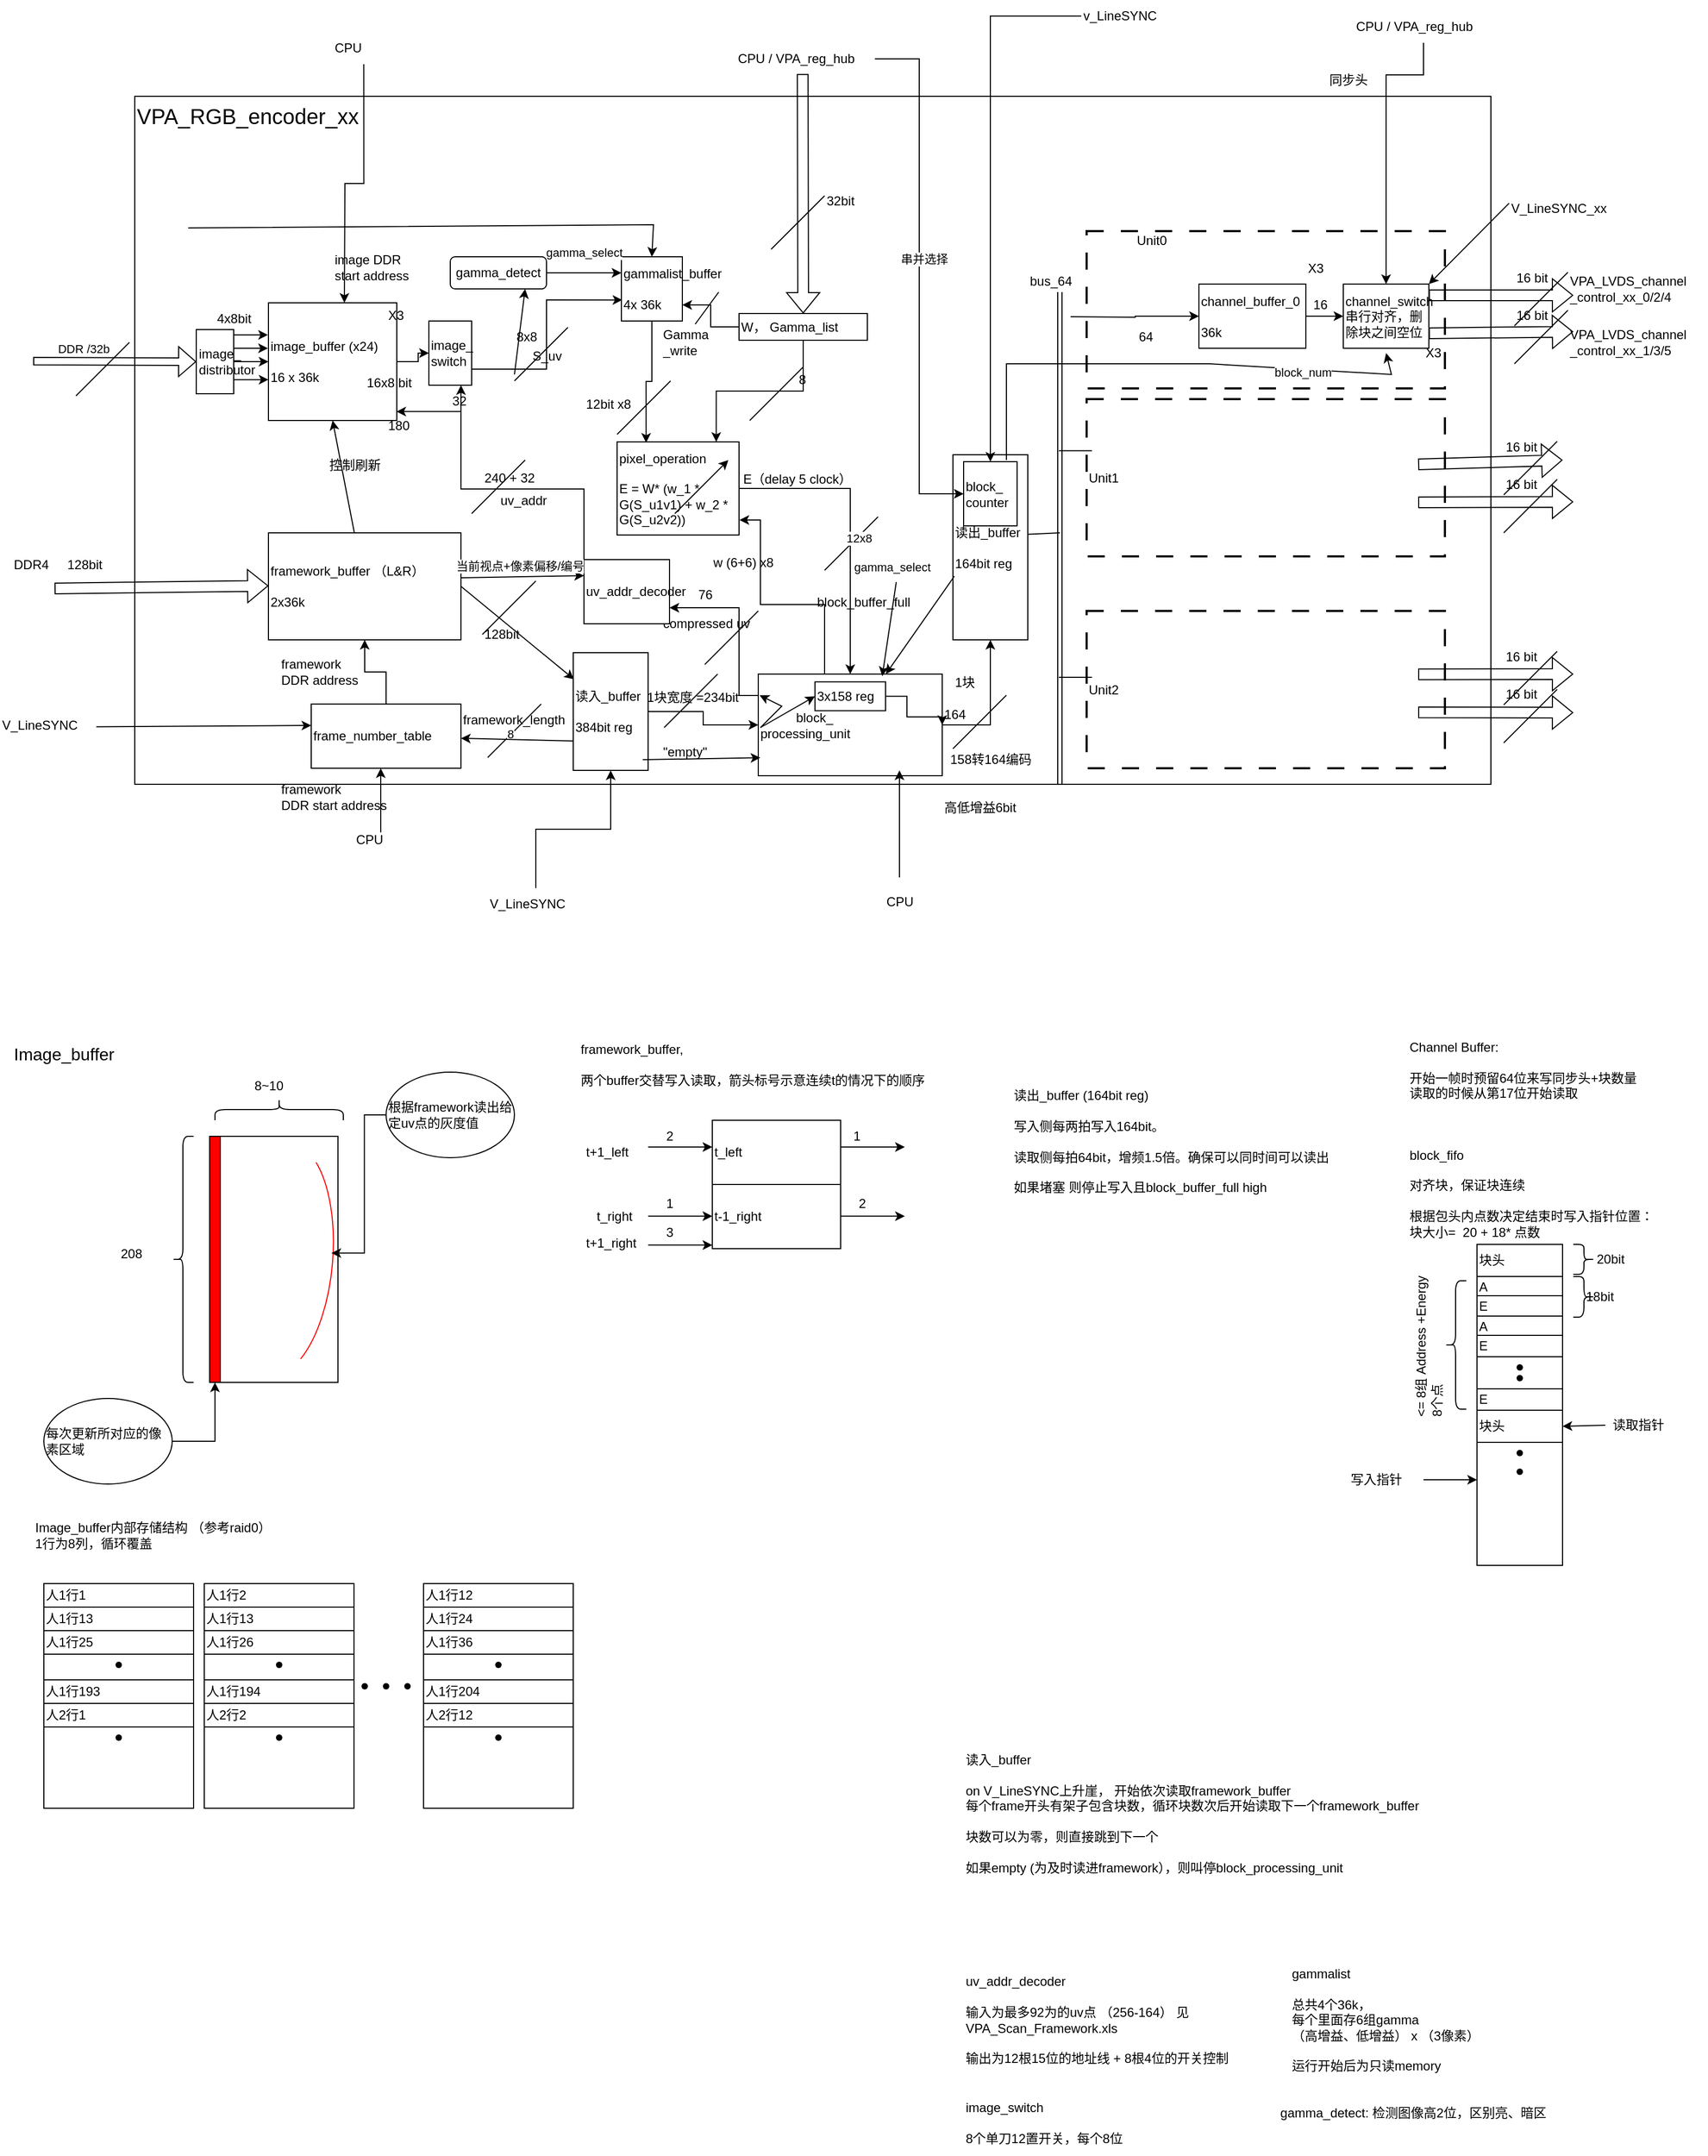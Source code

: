 <mxfile version="21.7.5" type="device">
  <diagram name="第 1 页" id="ep1sRSj-YBQsRqxdDMAc">
    <mxGraphModel dx="1668" dy="2143" grid="1" gridSize="10" guides="1" tooltips="1" connect="1" arrows="0" fold="1" page="1" pageScale="1" pageWidth="1654" pageHeight="1169" math="0" shadow="0">
      <root>
        <mxCell id="0" />
        <mxCell id="1" parent="0" />
        <mxCell id="cldiekTmhA_fRyHzEmdY-1" value="&lt;font style=&quot;font-size: 20px;&quot;&gt;VPA_RGB_encoder_xx&lt;/font&gt;" style="rounded=0;whiteSpace=wrap;html=1;align=left;verticalAlign=top;" parent="1" vertex="1">
          <mxGeometry x="155" y="-850" width="1268" height="643" as="geometry" />
        </mxCell>
        <mxCell id="ciuXsNQyBkg0bQA8dguX-9" style="edgeStyle=orthogonalEdgeStyle;rounded=0;orthogonalLoop=1;jettySize=auto;html=1;align=left;" parent="1" source="cldiekTmhA_fRyHzEmdY-2" target="ciuXsNQyBkg0bQA8dguX-8" edge="1">
          <mxGeometry relative="1" as="geometry" />
        </mxCell>
        <mxCell id="cldiekTmhA_fRyHzEmdY-2" value="image_buffer (x24)&lt;br&gt;&lt;br&gt;16 x 36k" style="rounded=0;whiteSpace=wrap;html=1;align=left;" parent="1" vertex="1">
          <mxGeometry x="280" y="-657" width="120" height="110" as="geometry" />
        </mxCell>
        <mxCell id="cldiekTmhA_fRyHzEmdY-4" value="framework_buffer （L&amp;amp;R）&lt;br&gt;&lt;br&gt;2x36k&amp;nbsp;" style="rounded=0;whiteSpace=wrap;html=1;align=left;" parent="1" vertex="1">
          <mxGeometry x="280" y="-442" width="180" height="100" as="geometry" />
        </mxCell>
        <mxCell id="cldiekTmhA_fRyHzEmdY-127" style="edgeStyle=orthogonalEdgeStyle;rounded=0;orthogonalLoop=1;jettySize=auto;html=1;entryX=0.238;entryY=0.009;entryDx=0;entryDy=0;entryPerimeter=0;align=left;" parent="1" source="cldiekTmhA_fRyHzEmdY-5" target="cldiekTmhA_fRyHzEmdY-36" edge="1">
          <mxGeometry relative="1" as="geometry" />
        </mxCell>
        <mxCell id="cldiekTmhA_fRyHzEmdY-5" value="gammalist_buffer&lt;br&gt;&lt;br&gt;4x 36k" style="rounded=0;whiteSpace=wrap;html=1;align=left;" parent="1" vertex="1">
          <mxGeometry x="610" y="-700" width="57" height="60" as="geometry" />
        </mxCell>
        <mxCell id="cldiekTmhA_fRyHzEmdY-6" value="读出_buffer&lt;br&gt;&lt;br&gt;164bit reg" style="rounded=0;whiteSpace=wrap;html=1;align=left;" parent="1" vertex="1">
          <mxGeometry x="920" y="-515" width="70" height="173" as="geometry" />
        </mxCell>
        <mxCell id="tdWR4DHAmrtWOp74VlEE-38" style="edgeStyle=orthogonalEdgeStyle;rounded=0;orthogonalLoop=1;jettySize=auto;html=1;entryX=0;entryY=0.5;entryDx=0;entryDy=0;align=left;" parent="1" source="cldiekTmhA_fRyHzEmdY-7" target="tdWR4DHAmrtWOp74VlEE-29" edge="1">
          <mxGeometry relative="1" as="geometry" />
        </mxCell>
        <mxCell id="cldiekTmhA_fRyHzEmdY-7" value="channel_buffer_0&lt;br&gt;&lt;br&gt;36k" style="rounded=0;whiteSpace=wrap;html=1;align=left;" parent="1" vertex="1">
          <mxGeometry x="1150" y="-674.5" width="100" height="60" as="geometry" />
        </mxCell>
        <mxCell id="cldiekTmhA_fRyHzEmdY-13" value="" style="shape=link;html=1;rounded=0;align=left;" parent="1" edge="1">
          <mxGeometry width="100" relative="1" as="geometry">
            <mxPoint x="1020" y="-667" as="sourcePoint" />
            <mxPoint x="1020" y="-207" as="targetPoint" />
          </mxGeometry>
        </mxCell>
        <mxCell id="cldiekTmhA_fRyHzEmdY-14" value="" style="endArrow=none;html=1;rounded=0;exitX=0.993;exitY=0.43;exitDx=0;exitDy=0;exitPerimeter=0;align=left;" parent="1" source="cldiekTmhA_fRyHzEmdY-6" edge="1">
          <mxGeometry width="50" height="50" relative="1" as="geometry">
            <mxPoint x="920" y="-247" as="sourcePoint" />
            <mxPoint x="1020" y="-442" as="targetPoint" />
          </mxGeometry>
        </mxCell>
        <mxCell id="cldiekTmhA_fRyHzEmdY-18" value="" style="endArrow=none;html=1;rounded=0;exitX=0.993;exitY=0.43;exitDx=0;exitDy=0;exitPerimeter=0;align=left;" parent="1" edge="1">
          <mxGeometry width="50" height="50" relative="1" as="geometry">
            <mxPoint x="1019" y="-518.72" as="sourcePoint" />
            <mxPoint x="1050" y="-518.72" as="targetPoint" />
          </mxGeometry>
        </mxCell>
        <mxCell id="cldiekTmhA_fRyHzEmdY-19" value="" style="endArrow=none;html=1;rounded=0;exitX=0.993;exitY=0.43;exitDx=0;exitDy=0;exitPerimeter=0;align=left;" parent="1" edge="1">
          <mxGeometry width="50" height="50" relative="1" as="geometry">
            <mxPoint x="1019" y="-307" as="sourcePoint" />
            <mxPoint x="1050" y="-307" as="targetPoint" />
          </mxGeometry>
        </mxCell>
        <mxCell id="cldiekTmhA_fRyHzEmdY-21" value="" style="shape=flexArrow;endArrow=classic;html=1;rounded=0;align=left;" parent="1" edge="1">
          <mxGeometry width="50" height="50" relative="1" as="geometry">
            <mxPoint x="1365" y="-664.02" as="sourcePoint" />
            <mxPoint x="1500" y="-664" as="targetPoint" />
          </mxGeometry>
        </mxCell>
        <mxCell id="cldiekTmhA_fRyHzEmdY-22" value="" style="endArrow=none;html=1;rounded=0;align=left;" parent="1" edge="1">
          <mxGeometry width="50" height="50" relative="1" as="geometry">
            <mxPoint x="1445" y="-635.5" as="sourcePoint" />
            <mxPoint x="1495" y="-685.5" as="targetPoint" />
          </mxGeometry>
        </mxCell>
        <mxCell id="cldiekTmhA_fRyHzEmdY-23" value="16 bit" style="text;html=1;align=left;verticalAlign=middle;resizable=0;points=[];autosize=1;strokeColor=none;fillColor=none;" parent="1" vertex="1">
          <mxGeometry x="1445" y="-695.5" width="50" height="30" as="geometry" />
        </mxCell>
        <mxCell id="cldiekTmhA_fRyHzEmdY-24" value="VPA_LVDS_channel&lt;br&gt;_control_xx_0/2/4" style="text;html=1;align=left;verticalAlign=middle;resizable=0;points=[];autosize=1;strokeColor=none;fillColor=none;" parent="1" vertex="1">
          <mxGeometry x="1495" y="-690" width="130" height="40" as="geometry" />
        </mxCell>
        <mxCell id="cldiekTmhA_fRyHzEmdY-35" value="bus_64" style="text;html=1;align=left;verticalAlign=middle;resizable=0;points=[];autosize=1;strokeColor=none;fillColor=none;" parent="1" vertex="1">
          <mxGeometry x="990" y="-692" width="60" height="30" as="geometry" />
        </mxCell>
        <mxCell id="cldiekTmhA_fRyHzEmdY-191" style="edgeStyle=orthogonalEdgeStyle;rounded=0;orthogonalLoop=1;jettySize=auto;html=1;align=left;entryX=0.5;entryY=0;entryDx=0;entryDy=0;" parent="1" source="cldiekTmhA_fRyHzEmdY-36" target="cldiekTmhA_fRyHzEmdY-149" edge="1">
          <mxGeometry relative="1" as="geometry" />
        </mxCell>
        <mxCell id="tdWR4DHAmrtWOp74VlEE-18" style="edgeStyle=orthogonalEdgeStyle;rounded=0;orthogonalLoop=1;jettySize=auto;html=1;entryX=0.997;entryY=0.924;entryDx=0;entryDy=0;entryPerimeter=0;exitX=0;exitY=0;exitDx=0;exitDy=0;align=left;" parent="1" source="ciuXsNQyBkg0bQA8dguX-12" target="cldiekTmhA_fRyHzEmdY-2" edge="1">
          <mxGeometry relative="1" as="geometry">
            <mxPoint x="500" y="-524" as="targetPoint" />
            <Array as="points">
              <mxPoint x="575" y="-483" />
              <mxPoint x="460" y="-483" />
              <mxPoint x="460" y="-555" />
            </Array>
          </mxGeometry>
        </mxCell>
        <mxCell id="ciuXsNQyBkg0bQA8dguX-11" style="edgeStyle=orthogonalEdgeStyle;rounded=0;orthogonalLoop=1;jettySize=auto;html=1;entryX=0.75;entryY=1;entryDx=0;entryDy=0;exitX=0;exitY=0;exitDx=0;exitDy=0;align=left;" parent="1" source="ciuXsNQyBkg0bQA8dguX-12" target="ciuXsNQyBkg0bQA8dguX-8" edge="1">
          <mxGeometry relative="1" as="geometry">
            <Array as="points">
              <mxPoint x="575" y="-483" />
              <mxPoint x="460" y="-483" />
            </Array>
          </mxGeometry>
        </mxCell>
        <mxCell id="cldiekTmhA_fRyHzEmdY-36" value="pixel_operation&lt;br&gt;&lt;br&gt;E = W* (w_1 * G(S_u1v1) + w_2 * G(S_u2v2))" style="rounded=0;whiteSpace=wrap;html=1;align=left;" parent="1" vertex="1">
          <mxGeometry x="606" y="-527" width="114" height="87" as="geometry" />
        </mxCell>
        <mxCell id="cldiekTmhA_fRyHzEmdY-65" style="edgeStyle=orthogonalEdgeStyle;rounded=0;orthogonalLoop=1;jettySize=auto;html=1;entryX=0.813;entryY=0;entryDx=0;entryDy=0;entryPerimeter=0;align=left;" parent="1" source="cldiekTmhA_fRyHzEmdY-38" target="cldiekTmhA_fRyHzEmdY-36" edge="1">
          <mxGeometry relative="1" as="geometry" />
        </mxCell>
        <mxCell id="tdWR4DHAmrtWOp74VlEE-26" style="edgeStyle=orthogonalEdgeStyle;rounded=0;orthogonalLoop=1;jettySize=auto;html=1;entryX=1;entryY=0.75;entryDx=0;entryDy=0;align=left;" parent="1" source="cldiekTmhA_fRyHzEmdY-38" target="cldiekTmhA_fRyHzEmdY-5" edge="1">
          <mxGeometry relative="1" as="geometry" />
        </mxCell>
        <mxCell id="cldiekTmhA_fRyHzEmdY-38" value="W， Gamma_list" style="rounded=0;whiteSpace=wrap;html=1;align=left;" parent="1" vertex="1">
          <mxGeometry x="720" y="-647" width="120" height="25" as="geometry" />
        </mxCell>
        <mxCell id="cldiekTmhA_fRyHzEmdY-39" value="" style="shape=flexArrow;endArrow=classic;html=1;rounded=0;entryX=0.5;entryY=0;entryDx=0;entryDy=0;exitX=0.481;exitY=0.972;exitDx=0;exitDy=0;exitPerimeter=0;align=left;" parent="1" source="cldiekTmhA_fRyHzEmdY-42" target="cldiekTmhA_fRyHzEmdY-38" edge="1">
          <mxGeometry width="50" height="50" relative="1" as="geometry">
            <mxPoint x="780" y="-817" as="sourcePoint" />
            <mxPoint x="790" y="-807" as="targetPoint" />
          </mxGeometry>
        </mxCell>
        <mxCell id="cldiekTmhA_fRyHzEmdY-40" value="" style="endArrow=none;html=1;rounded=0;align=left;" parent="1" edge="1">
          <mxGeometry width="50" height="50" relative="1" as="geometry">
            <mxPoint x="750" y="-707" as="sourcePoint" />
            <mxPoint x="800" y="-757" as="targetPoint" />
          </mxGeometry>
        </mxCell>
        <mxCell id="cldiekTmhA_fRyHzEmdY-41" value="32bit" style="text;html=1;align=left;verticalAlign=middle;resizable=0;points=[];autosize=1;strokeColor=none;fillColor=none;" parent="1" vertex="1">
          <mxGeometry x="800" y="-767" width="50" height="30" as="geometry" />
        </mxCell>
        <mxCell id="cldiekTmhA_fRyHzEmdY-166" style="edgeStyle=orthogonalEdgeStyle;rounded=0;orthogonalLoop=1;jettySize=auto;html=1;entryX=0;entryY=0.5;entryDx=0;entryDy=0;align=left;" parent="1" source="cldiekTmhA_fRyHzEmdY-42" target="cldiekTmhA_fRyHzEmdY-161" edge="1">
          <mxGeometry relative="1" as="geometry" />
        </mxCell>
        <mxCell id="JljdtTscT80I-s06ECaT-30" value="串并选择" style="edgeLabel;html=1;align=center;verticalAlign=middle;resizable=0;points=[];" vertex="1" connectable="0" parent="cldiekTmhA_fRyHzEmdY-166">
          <mxGeometry x="-0.068" y="4" relative="1" as="geometry">
            <mxPoint as="offset" />
          </mxGeometry>
        </mxCell>
        <mxCell id="cldiekTmhA_fRyHzEmdY-42" value="CPU / VPA_reg_hub" style="text;html=1;align=left;verticalAlign=middle;resizable=0;points=[];autosize=1;strokeColor=none;fillColor=none;" parent="1" vertex="1">
          <mxGeometry x="717" y="-900" width="130" height="30" as="geometry" />
        </mxCell>
        <mxCell id="cldiekTmhA_fRyHzEmdY-45" value="" style="shape=flexArrow;endArrow=classic;html=1;rounded=0;align=left;" parent="1" edge="1">
          <mxGeometry width="50" height="50" relative="1" as="geometry">
            <mxPoint x="80" y="-390" as="sourcePoint" />
            <mxPoint x="280" y="-392.5" as="targetPoint" />
          </mxGeometry>
        </mxCell>
        <mxCell id="cldiekTmhA_fRyHzEmdY-46" value="DDR4" style="text;html=1;align=left;verticalAlign=middle;resizable=0;points=[];autosize=1;strokeColor=none;fillColor=none;" parent="1" vertex="1">
          <mxGeometry x="40" y="-427" width="60" height="30" as="geometry" />
        </mxCell>
        <mxCell id="cldiekTmhA_fRyHzEmdY-48" value="128bit" style="text;html=1;align=left;verticalAlign=middle;resizable=0;points=[];autosize=1;strokeColor=none;fillColor=none;" parent="1" vertex="1">
          <mxGeometry x="90" y="-427" width="60" height="30" as="geometry" />
        </mxCell>
        <mxCell id="cldiekTmhA_fRyHzEmdY-49" value="" style="endArrow=classic;html=1;rounded=0;entryX=0;entryY=0.5;entryDx=0;entryDy=0;align=left;" parent="1" source="ciuXsNQyBkg0bQA8dguX-2" target="cldiekTmhA_fRyHzEmdY-2" edge="1">
          <mxGeometry width="50" height="50" relative="1" as="geometry">
            <mxPoint x="200" y="-602" as="sourcePoint" />
            <mxPoint x="250" y="-637" as="targetPoint" />
          </mxGeometry>
        </mxCell>
        <mxCell id="cldiekTmhA_fRyHzEmdY-53" value="" style="endArrow=classic;html=1;rounded=0;entryX=0;entryY=0.25;entryDx=0;entryDy=0;exitX=1;exitY=0.559;exitDx=0;exitDy=0;exitPerimeter=0;align=left;" parent="1" source="cldiekTmhA_fRyHzEmdY-54" edge="1">
          <mxGeometry width="50" height="50" relative="1" as="geometry">
            <mxPoint x="125" y="-255" as="sourcePoint" />
            <mxPoint x="320.0" y="-262" as="targetPoint" />
          </mxGeometry>
        </mxCell>
        <mxCell id="cldiekTmhA_fRyHzEmdY-54" value="V_LineSYNC" style="text;html=1;align=left;verticalAlign=middle;resizable=0;points=[];autosize=1;strokeColor=none;fillColor=none;" parent="1" vertex="1">
          <mxGeometry x="29" y="-277.5" width="90" height="30" as="geometry" />
        </mxCell>
        <mxCell id="cldiekTmhA_fRyHzEmdY-67" value="" style="rounded=0;whiteSpace=wrap;html=1;align=left;" parent="1" vertex="1">
          <mxGeometry x="225" y="122" width="120" height="230" as="geometry" />
        </mxCell>
        <mxCell id="cldiekTmhA_fRyHzEmdY-68" value="" style="rounded=0;whiteSpace=wrap;html=1;fillColor=#FF0000;align=left;" parent="1" vertex="1">
          <mxGeometry x="225" y="122" width="10" height="230" as="geometry" />
        </mxCell>
        <mxCell id="cldiekTmhA_fRyHzEmdY-69" value="" style="verticalLabelPosition=bottom;verticalAlign=top;html=1;shape=mxgraph.basic.arc;startAngle=0.089;endAngle=0.405;rotation=5;fontColor=#FF0000;strokeColor=#FF0000;align=left;" parent="1" vertex="1">
          <mxGeometry x="240" y="127" width="100" height="220" as="geometry" />
        </mxCell>
        <mxCell id="cldiekTmhA_fRyHzEmdY-70" value="" style="shape=curlyBracket;whiteSpace=wrap;html=1;rounded=1;labelPosition=left;verticalLabelPosition=middle;align=left;verticalAlign=middle;" parent="1" vertex="1">
          <mxGeometry x="190" y="122" width="20" height="230" as="geometry" />
        </mxCell>
        <mxCell id="cldiekTmhA_fRyHzEmdY-71" value="208" style="text;html=1;align=left;verticalAlign=middle;resizable=0;points=[];autosize=1;strokeColor=none;fillColor=none;" parent="1" vertex="1">
          <mxGeometry x="140" y="217" width="40" height="30" as="geometry" />
        </mxCell>
        <mxCell id="cldiekTmhA_fRyHzEmdY-72" value="" style="shape=curlyBracket;whiteSpace=wrap;html=1;rounded=1;labelPosition=left;verticalLabelPosition=middle;align=left;verticalAlign=middle;rotation=90;" parent="1" vertex="1">
          <mxGeometry x="280" y="37" width="20" height="120" as="geometry" />
        </mxCell>
        <mxCell id="cldiekTmhA_fRyHzEmdY-73" value="8~10" style="text;html=1;align=left;verticalAlign=middle;resizable=0;points=[];autosize=1;strokeColor=none;fillColor=none;" parent="1" vertex="1">
          <mxGeometry x="265" y="60" width="50" height="30" as="geometry" />
        </mxCell>
        <mxCell id="cldiekTmhA_fRyHzEmdY-74" value="&lt;font style=&quot;font-size: 16px;&quot;&gt;Image_buffer&lt;br&gt;&lt;br&gt;&lt;/font&gt;" style="text;html=1;align=left;verticalAlign=middle;resizable=0;points=[];autosize=1;strokeColor=none;fillColor=none;" parent="1" vertex="1">
          <mxGeometry x="40" y="30" width="120" height="50" as="geometry" />
        </mxCell>
        <mxCell id="cldiekTmhA_fRyHzEmdY-76" style="edgeStyle=orthogonalEdgeStyle;rounded=0;orthogonalLoop=1;jettySize=auto;html=1;align=left;" parent="1" source="cldiekTmhA_fRyHzEmdY-75" target="cldiekTmhA_fRyHzEmdY-68" edge="1">
          <mxGeometry relative="1" as="geometry" />
        </mxCell>
        <mxCell id="cldiekTmhA_fRyHzEmdY-75" value="每次更新所对应的像素区域" style="ellipse;whiteSpace=wrap;html=1;align=left;" parent="1" vertex="1">
          <mxGeometry x="70" y="367" width="120" height="80" as="geometry" />
        </mxCell>
        <mxCell id="cldiekTmhA_fRyHzEmdY-78" style="edgeStyle=orthogonalEdgeStyle;rounded=0;orthogonalLoop=1;jettySize=auto;html=1;entryX=0.982;entryY=0.454;entryDx=0;entryDy=0;entryPerimeter=0;align=left;" parent="1" source="cldiekTmhA_fRyHzEmdY-77" target="cldiekTmhA_fRyHzEmdY-69" edge="1">
          <mxGeometry relative="1" as="geometry" />
        </mxCell>
        <mxCell id="cldiekTmhA_fRyHzEmdY-77" value="根据framework读出给定uv点的灰度值" style="ellipse;whiteSpace=wrap;html=1;align=left;" parent="1" vertex="1">
          <mxGeometry x="390" y="62" width="120" height="80" as="geometry" />
        </mxCell>
        <mxCell id="cldiekTmhA_fRyHzEmdY-79" value="t_left" style="rounded=0;whiteSpace=wrap;html=1;align=left;" parent="1" vertex="1">
          <mxGeometry x="695" y="107" width="120" height="60" as="geometry" />
        </mxCell>
        <mxCell id="cldiekTmhA_fRyHzEmdY-80" value="framework_buffer,&lt;br&gt;&lt;br&gt;两个buffer交替写入读取，箭头标号示意连续t的情况下的顺序" style="text;html=1;align=left;verticalAlign=middle;resizable=0;points=[];autosize=1;strokeColor=none;fillColor=none;" parent="1" vertex="1">
          <mxGeometry x="570" y="25" width="350" height="60" as="geometry" />
        </mxCell>
        <mxCell id="cldiekTmhA_fRyHzEmdY-81" value="t-1_right" style="rounded=0;whiteSpace=wrap;html=1;align=left;" parent="1" vertex="1">
          <mxGeometry x="695" y="167" width="120" height="60" as="geometry" />
        </mxCell>
        <mxCell id="cldiekTmhA_fRyHzEmdY-82" value="" style="endArrow=classic;html=1;rounded=0;align=left;" parent="1" edge="1">
          <mxGeometry width="50" height="50" relative="1" as="geometry">
            <mxPoint x="815" y="132" as="sourcePoint" />
            <mxPoint x="875" y="132" as="targetPoint" />
          </mxGeometry>
        </mxCell>
        <mxCell id="cldiekTmhA_fRyHzEmdY-83" value="" style="endArrow=classic;html=1;rounded=0;align=left;" parent="1" edge="1">
          <mxGeometry width="50" height="50" relative="1" as="geometry">
            <mxPoint x="815" y="196.63" as="sourcePoint" />
            <mxPoint x="875" y="196.63" as="targetPoint" />
          </mxGeometry>
        </mxCell>
        <mxCell id="cldiekTmhA_fRyHzEmdY-84" value="" style="endArrow=classic;html=1;rounded=0;align=left;" parent="1" edge="1">
          <mxGeometry width="50" height="50" relative="1" as="geometry">
            <mxPoint x="635" y="132" as="sourcePoint" />
            <mxPoint x="695" y="132" as="targetPoint" />
          </mxGeometry>
        </mxCell>
        <mxCell id="cldiekTmhA_fRyHzEmdY-85" value="t+1_left" style="text;html=1;align=left;verticalAlign=middle;resizable=0;points=[];autosize=1;strokeColor=none;fillColor=none;" parent="1" vertex="1">
          <mxGeometry x="575" y="122" width="60" height="30" as="geometry" />
        </mxCell>
        <mxCell id="cldiekTmhA_fRyHzEmdY-86" value="t+1_right" style="text;html=1;align=left;verticalAlign=middle;resizable=0;points=[];autosize=1;strokeColor=none;fillColor=none;" parent="1" vertex="1">
          <mxGeometry x="575" y="207" width="70" height="30" as="geometry" />
        </mxCell>
        <mxCell id="cldiekTmhA_fRyHzEmdY-87" value="" style="endArrow=classic;html=1;rounded=0;align=left;" parent="1" edge="1">
          <mxGeometry width="50" height="50" relative="1" as="geometry">
            <mxPoint x="635" y="196.63" as="sourcePoint" />
            <mxPoint x="695" y="196.63" as="targetPoint" />
          </mxGeometry>
        </mxCell>
        <mxCell id="cldiekTmhA_fRyHzEmdY-88" value="1" style="text;html=1;align=left;verticalAlign=middle;resizable=0;points=[];autosize=1;strokeColor=none;fillColor=none;" parent="1" vertex="1">
          <mxGeometry x="825" y="107" width="30" height="30" as="geometry" />
        </mxCell>
        <mxCell id="cldiekTmhA_fRyHzEmdY-89" value="2" style="text;html=1;align=left;verticalAlign=middle;resizable=0;points=[];autosize=1;strokeColor=none;fillColor=none;" parent="1" vertex="1">
          <mxGeometry x="830" y="170" width="30" height="30" as="geometry" />
        </mxCell>
        <mxCell id="cldiekTmhA_fRyHzEmdY-90" value="2" style="text;html=1;align=left;verticalAlign=middle;resizable=0;points=[];autosize=1;strokeColor=none;fillColor=none;" parent="1" vertex="1">
          <mxGeometry x="650" y="107" width="30" height="30" as="geometry" />
        </mxCell>
        <mxCell id="cldiekTmhA_fRyHzEmdY-91" value="1" style="text;html=1;align=left;verticalAlign=middle;resizable=0;points=[];autosize=1;strokeColor=none;fillColor=none;" parent="1" vertex="1">
          <mxGeometry x="650" y="170" width="30" height="30" as="geometry" />
        </mxCell>
        <mxCell id="cldiekTmhA_fRyHzEmdY-92" value="t_right" style="text;html=1;align=left;verticalAlign=middle;resizable=0;points=[];autosize=1;strokeColor=none;fillColor=none;" parent="1" vertex="1">
          <mxGeometry x="585" y="182" width="60" height="30" as="geometry" />
        </mxCell>
        <mxCell id="cldiekTmhA_fRyHzEmdY-93" value="" style="endArrow=classic;html=1;rounded=0;align=left;" parent="1" edge="1">
          <mxGeometry width="50" height="50" relative="1" as="geometry">
            <mxPoint x="635" y="223.63" as="sourcePoint" />
            <mxPoint x="695" y="223.63" as="targetPoint" />
          </mxGeometry>
        </mxCell>
        <mxCell id="cldiekTmhA_fRyHzEmdY-94" value="3" style="text;html=1;align=left;verticalAlign=middle;resizable=0;points=[];autosize=1;strokeColor=none;fillColor=none;" parent="1" vertex="1">
          <mxGeometry x="650" y="197" width="30" height="30" as="geometry" />
        </mxCell>
        <mxCell id="cldiekTmhA_fRyHzEmdY-95" value="" style="rounded=0;whiteSpace=wrap;html=1;align=left;" parent="1" vertex="1">
          <mxGeometry x="1410" y="223" width="80" height="300" as="geometry" />
        </mxCell>
        <mxCell id="cldiekTmhA_fRyHzEmdY-96" value="读出_buffer (164bit reg)&lt;br&gt;&lt;br&gt;&lt;div style=&quot;&quot;&gt;写入侧每两拍写入164bit。&lt;/div&gt;&lt;div style=&quot;&quot;&gt;&lt;br&gt;&lt;/div&gt;&lt;div style=&quot;&quot;&gt;读取侧每拍64bit，增频1.5倍。确保可以同时间可以读出&lt;/div&gt;&lt;div style=&quot;&quot;&gt;&lt;br&gt;&lt;/div&gt;&lt;div style=&quot;&quot;&gt;如果堵塞 则停止写入且block_buffer_full high&lt;br&gt;&lt;/div&gt;" style="text;html=1;align=left;verticalAlign=middle;resizable=0;points=[];autosize=1;strokeColor=none;fillColor=none;" parent="1" vertex="1">
          <mxGeometry x="975" y="72" width="320" height="110" as="geometry" />
        </mxCell>
        <mxCell id="cldiekTmhA_fRyHzEmdY-97" value="块头" style="rounded=0;whiteSpace=wrap;html=1;align=left;" parent="1" vertex="1">
          <mxGeometry x="1410" y="223" width="80" height="30" as="geometry" />
        </mxCell>
        <mxCell id="cldiekTmhA_fRyHzEmdY-98" value="A" style="rounded=0;whiteSpace=wrap;html=1;align=left;" parent="1" vertex="1">
          <mxGeometry x="1410" y="253" width="80" height="20" as="geometry" />
        </mxCell>
        <mxCell id="cldiekTmhA_fRyHzEmdY-99" value="E" style="rounded=0;whiteSpace=wrap;html=1;align=left;" parent="1" vertex="1">
          <mxGeometry x="1410" y="271" width="80" height="20" as="geometry" />
        </mxCell>
        <mxCell id="cldiekTmhA_fRyHzEmdY-100" value="A" style="rounded=0;whiteSpace=wrap;html=1;align=left;" parent="1" vertex="1">
          <mxGeometry x="1410" y="290" width="80" height="20" as="geometry" />
        </mxCell>
        <mxCell id="cldiekTmhA_fRyHzEmdY-101" value="E" style="rounded=0;whiteSpace=wrap;html=1;align=left;" parent="1" vertex="1">
          <mxGeometry x="1410" y="308" width="80" height="20" as="geometry" />
        </mxCell>
        <mxCell id="cldiekTmhA_fRyHzEmdY-103" value="E" style="rounded=0;whiteSpace=wrap;html=1;align=left;" parent="1" vertex="1">
          <mxGeometry x="1410" y="358" width="80" height="20" as="geometry" />
        </mxCell>
        <mxCell id="cldiekTmhA_fRyHzEmdY-104" value="块头" style="rounded=0;whiteSpace=wrap;html=1;align=left;" parent="1" vertex="1">
          <mxGeometry x="1410" y="378" width="80" height="30" as="geometry" />
        </mxCell>
        <mxCell id="cldiekTmhA_fRyHzEmdY-105" value="" style="shape=curlyBracket;whiteSpace=wrap;html=1;rounded=1;labelPosition=left;verticalLabelPosition=middle;align=left;verticalAlign=middle;" parent="1" vertex="1">
          <mxGeometry x="1380" y="257" width="20" height="120" as="geometry" />
        </mxCell>
        <mxCell id="cldiekTmhA_fRyHzEmdY-106" value="&amp;lt;= 8组 Address +Energy&lt;br&gt;8个点" style="text;html=1;align=left;verticalAlign=middle;resizable=0;points=[];autosize=1;strokeColor=none;fillColor=none;rotation=-90;" parent="1" vertex="1">
          <mxGeometry x="1285" y="286" width="160" height="40" as="geometry" />
        </mxCell>
        <mxCell id="cldiekTmhA_fRyHzEmdY-107" value="" style="shape=curlyBracket;whiteSpace=wrap;html=1;rounded=1;labelPosition=left;verticalLabelPosition=middle;align=left;verticalAlign=middle;rotation=-180;" parent="1" vertex="1">
          <mxGeometry x="1500" y="253" width="20" height="38" as="geometry" />
        </mxCell>
        <mxCell id="cldiekTmhA_fRyHzEmdY-108" value="18bit" style="text;html=1;align=left;verticalAlign=middle;resizable=0;points=[];autosize=1;strokeColor=none;fillColor=none;" parent="1" vertex="1">
          <mxGeometry x="1510" y="257" width="50" height="30" as="geometry" />
        </mxCell>
        <mxCell id="cldiekTmhA_fRyHzEmdY-109" value="" style="shape=waypoint;sketch=0;fillStyle=solid;size=6;pointerEvents=1;points=[];fillColor=none;resizable=0;rotatable=0;perimeter=centerPerimeter;snapToPoint=1;align=left;" parent="1" vertex="1">
          <mxGeometry x="1440" y="328" width="20" height="20" as="geometry" />
        </mxCell>
        <mxCell id="cldiekTmhA_fRyHzEmdY-110" value="" style="shape=waypoint;sketch=0;fillStyle=solid;size=6;pointerEvents=1;points=[];fillColor=none;resizable=0;rotatable=0;perimeter=centerPerimeter;snapToPoint=1;align=left;" parent="1" vertex="1">
          <mxGeometry x="1440" y="338" width="20" height="20" as="geometry" />
        </mxCell>
        <mxCell id="cldiekTmhA_fRyHzEmdY-111" value="" style="shape=waypoint;sketch=0;fillStyle=solid;size=6;pointerEvents=1;points=[];fillColor=none;resizable=0;rotatable=0;perimeter=centerPerimeter;snapToPoint=1;align=left;" parent="1" vertex="1">
          <mxGeometry x="1440" y="408" width="20" height="20" as="geometry" />
        </mxCell>
        <mxCell id="cldiekTmhA_fRyHzEmdY-112" value="" style="shape=waypoint;sketch=0;fillStyle=solid;size=6;pointerEvents=1;points=[];fillColor=none;resizable=0;rotatable=0;perimeter=centerPerimeter;snapToPoint=1;align=left;" parent="1" vertex="1">
          <mxGeometry x="1440" y="425.5" width="20" height="20" as="geometry" />
        </mxCell>
        <mxCell id="cldiekTmhA_fRyHzEmdY-113" value="" style="endArrow=classic;html=1;rounded=0;align=left;" parent="1" edge="1">
          <mxGeometry width="50" height="50" relative="1" as="geometry">
            <mxPoint x="1360" y="443" as="sourcePoint" />
            <mxPoint x="1410" y="443" as="targetPoint" />
          </mxGeometry>
        </mxCell>
        <mxCell id="cldiekTmhA_fRyHzEmdY-114" value="写入指针" style="text;html=1;align=left;verticalAlign=middle;resizable=0;points=[];autosize=1;strokeColor=none;fillColor=none;" parent="1" vertex="1">
          <mxGeometry x="1290" y="428" width="70" height="30" as="geometry" />
        </mxCell>
        <mxCell id="cldiekTmhA_fRyHzEmdY-118" style="edgeStyle=orthogonalEdgeStyle;rounded=0;orthogonalLoop=1;jettySize=auto;html=1;entryX=1;entryY=0.5;entryDx=0;entryDy=0;align=left;" parent="1" target="cldiekTmhA_fRyHzEmdY-104" edge="1">
          <mxGeometry relative="1" as="geometry">
            <mxPoint x="1530" y="392.0" as="sourcePoint" />
          </mxGeometry>
        </mxCell>
        <mxCell id="cldiekTmhA_fRyHzEmdY-117" value="读取指针" style="text;html=1;align=left;verticalAlign=middle;resizable=0;points=[];autosize=1;strokeColor=none;fillColor=none;" parent="1" vertex="1">
          <mxGeometry x="1535" y="377" width="70" height="30" as="geometry" />
        </mxCell>
        <mxCell id="cldiekTmhA_fRyHzEmdY-119" value="" style="shape=curlyBracket;whiteSpace=wrap;html=1;rounded=1;labelPosition=left;verticalLabelPosition=middle;align=left;verticalAlign=middle;rotation=-180;" parent="1" vertex="1">
          <mxGeometry x="1500" y="223" width="20" height="28" as="geometry" />
        </mxCell>
        <mxCell id="cldiekTmhA_fRyHzEmdY-120" value="20bit" style="text;html=1;align=left;verticalAlign=middle;resizable=0;points=[];autosize=1;strokeColor=none;fillColor=none;" parent="1" vertex="1">
          <mxGeometry x="1520" y="222" width="50" height="30" as="geometry" />
        </mxCell>
        <mxCell id="cldiekTmhA_fRyHzEmdY-132" value="E（delay 5 clock）" style="text;html=1;align=left;verticalAlign=middle;resizable=0;points=[];autosize=1;strokeColor=none;fillColor=none;" parent="1" vertex="1">
          <mxGeometry x="722" y="-507" width="120" height="30" as="geometry" />
        </mxCell>
        <mxCell id="cldiekTmhA_fRyHzEmdY-137" style="edgeStyle=orthogonalEdgeStyle;rounded=0;orthogonalLoop=1;jettySize=auto;html=1;entryX=0.5;entryY=1;entryDx=0;entryDy=0;align=left;" parent="1" source="cldiekTmhA_fRyHzEmdY-135" target="cldiekTmhA_fRyHzEmdY-4" edge="1">
          <mxGeometry relative="1" as="geometry" />
        </mxCell>
        <mxCell id="cldiekTmhA_fRyHzEmdY-135" value="frame_number_table" style="rounded=0;whiteSpace=wrap;html=1;align=left;" parent="1" vertex="1">
          <mxGeometry x="320" y="-282" width="140" height="60" as="geometry" />
        </mxCell>
        <mxCell id="cldiekTmhA_fRyHzEmdY-141" value="" style="endArrow=classic;html=1;rounded=0;align=left;" parent="1" edge="1">
          <mxGeometry width="50" height="50" relative="1" as="geometry">
            <mxPoint x="385" y="-162" as="sourcePoint" />
            <mxPoint x="385" y="-222" as="targetPoint" />
          </mxGeometry>
        </mxCell>
        <mxCell id="cldiekTmhA_fRyHzEmdY-142" value="CPU" style="text;html=1;align=left;verticalAlign=middle;resizable=0;points=[];autosize=1;strokeColor=none;fillColor=none;" parent="1" vertex="1">
          <mxGeometry x="360" y="-170" width="50" height="30" as="geometry" />
        </mxCell>
        <mxCell id="cldiekTmhA_fRyHzEmdY-143" value="framework&lt;br&gt;DDR address" style="text;html=1;align=left;verticalAlign=middle;resizable=0;points=[];autosize=1;strokeColor=none;fillColor=none;" parent="1" vertex="1">
          <mxGeometry x="290" y="-332" width="100" height="40" as="geometry" />
        </mxCell>
        <mxCell id="cldiekTmhA_fRyHzEmdY-145" style="edgeStyle=orthogonalEdgeStyle;rounded=0;orthogonalLoop=1;jettySize=auto;html=1;entryX=0.813;entryY=0;entryDx=0;entryDy=0;entryPerimeter=0;exitX=0.583;exitY=1;exitDx=0;exitDy=0;exitPerimeter=0;align=left;" parent="1" source="cldiekTmhA_fRyHzEmdY-147" edge="1">
          <mxGeometry relative="1" as="geometry">
            <mxPoint x="350" y="-752" as="sourcePoint" />
            <mxPoint x="351" y="-657" as="targetPoint" />
          </mxGeometry>
        </mxCell>
        <mxCell id="cldiekTmhA_fRyHzEmdY-146" value="image DDR &lt;br&gt;start address" style="text;html=1;align=left;verticalAlign=middle;resizable=0;points=[];autosize=1;strokeColor=none;fillColor=none;" parent="1" vertex="1">
          <mxGeometry x="340" y="-710" width="90" height="40" as="geometry" />
        </mxCell>
        <mxCell id="cldiekTmhA_fRyHzEmdY-147" value="CPU" style="text;html=1;align=left;verticalAlign=middle;resizable=0;points=[];autosize=1;strokeColor=none;fillColor=none;" parent="1" vertex="1">
          <mxGeometry x="340" y="-910" width="50" height="30" as="geometry" />
        </mxCell>
        <mxCell id="cldiekTmhA_fRyHzEmdY-148" value="framework&lt;br&gt;DDR start address" style="text;html=1;align=left;verticalAlign=middle;resizable=0;points=[];autosize=1;strokeColor=none;fillColor=none;" parent="1" vertex="1">
          <mxGeometry x="290" y="-215" width="120" height="40" as="geometry" />
        </mxCell>
        <mxCell id="cldiekTmhA_fRyHzEmdY-150" style="edgeStyle=orthogonalEdgeStyle;rounded=0;orthogonalLoop=1;jettySize=auto;html=1;entryX=1;entryY=0.75;entryDx=0;entryDy=0;align=left;" parent="1" source="cldiekTmhA_fRyHzEmdY-149" target="ciuXsNQyBkg0bQA8dguX-12" edge="1">
          <mxGeometry relative="1" as="geometry">
            <Array as="points">
              <mxPoint x="720" y="-290" />
              <mxPoint x="720" y="-372" />
            </Array>
          </mxGeometry>
        </mxCell>
        <mxCell id="cldiekTmhA_fRyHzEmdY-149" value="&amp;nbsp; &amp;nbsp; &amp;nbsp; &amp;nbsp; &amp;nbsp; block_&lt;br&gt;processing_unit" style="rounded=0;whiteSpace=wrap;html=1;align=left;" parent="1" vertex="1">
          <mxGeometry x="738" y="-310" width="172" height="95" as="geometry" />
        </mxCell>
        <mxCell id="cldiekTmhA_fRyHzEmdY-155" style="edgeStyle=orthogonalEdgeStyle;rounded=0;orthogonalLoop=1;jettySize=auto;html=1;align=left;" parent="1" source="cldiekTmhA_fRyHzEmdY-149" target="cldiekTmhA_fRyHzEmdY-6" edge="1">
          <mxGeometry relative="1" as="geometry" />
        </mxCell>
        <mxCell id="cldiekTmhA_fRyHzEmdY-151" value="compressed uv" style="text;html=1;align=left;verticalAlign=middle;resizable=0;points=[];autosize=1;strokeColor=none;fillColor=none;" parent="1" vertex="1">
          <mxGeometry x="647" y="-372" width="100" height="30" as="geometry" />
        </mxCell>
        <mxCell id="cldiekTmhA_fRyHzEmdY-152" value="framework_length" style="text;html=1;align=left;verticalAlign=middle;resizable=0;points=[];autosize=1;strokeColor=none;fillColor=none;" parent="1" vertex="1">
          <mxGeometry x="460" y="-282" width="120" height="30" as="geometry" />
        </mxCell>
        <mxCell id="cldiekTmhA_fRyHzEmdY-161" value="block_&lt;br&gt;counter" style="rounded=0;whiteSpace=wrap;html=1;align=left;" parent="1" vertex="1">
          <mxGeometry x="930" y="-508.5" width="50" height="60" as="geometry" />
        </mxCell>
        <mxCell id="cldiekTmhA_fRyHzEmdY-164" style="edgeStyle=orthogonalEdgeStyle;rounded=0;orthogonalLoop=1;jettySize=auto;html=1;entryX=0.5;entryY=0;entryDx=0;entryDy=0;align=left;" parent="1" source="cldiekTmhA_fRyHzEmdY-163" target="cldiekTmhA_fRyHzEmdY-161" edge="1">
          <mxGeometry relative="1" as="geometry" />
        </mxCell>
        <mxCell id="cldiekTmhA_fRyHzEmdY-163" value="v_LineSYNC" style="text;html=1;align=left;verticalAlign=middle;resizable=0;points=[];autosize=1;strokeColor=none;fillColor=none;" parent="1" vertex="1">
          <mxGeometry x="1040" y="-940" width="90" height="30" as="geometry" />
        </mxCell>
        <mxCell id="cldiekTmhA_fRyHzEmdY-173" value="block_buffer_full" style="text;html=1;align=left;verticalAlign=middle;resizable=0;points=[];autosize=1;strokeColor=none;fillColor=none;" parent="1" vertex="1">
          <mxGeometry x="791" y="-392" width="110" height="30" as="geometry" />
        </mxCell>
        <mxCell id="cldiekTmhA_fRyHzEmdY-175" value="Channel Buffer:&lt;br&gt;&lt;br&gt;开始一帧时预留64位来写同步头+块数量&lt;br&gt;读取的时候从第17位开始读取&lt;br&gt;&lt;br&gt;&lt;br&gt;&lt;br&gt;block_fifo&lt;br style=&quot;border-color: var(--border-color); text-align: center;&quot;&gt;&lt;br style=&quot;border-color: var(--border-color); text-align: center;&quot;&gt;&lt;span style=&quot;text-align: center;&quot;&gt;对齐块，保证块连续&lt;/span&gt;&lt;br style=&quot;border-color: var(--border-color);&quot;&gt;&lt;br style=&quot;border-color: var(--border-color);&quot;&gt;&lt;div style=&quot;border-color: var(--border-color);&quot;&gt;根据包头内点数决定结束时写入指针位置：&lt;/div&gt;&lt;div style=&quot;border-color: var(--border-color);&quot;&gt;块大小=&amp;nbsp; 20 + 18* 点数&lt;/div&gt;" style="text;html=1;align=left;verticalAlign=middle;resizable=0;points=[];autosize=1;strokeColor=none;fillColor=none;" parent="1" vertex="1">
          <mxGeometry x="1345" y="25" width="250" height="200" as="geometry" />
        </mxCell>
        <mxCell id="cldiekTmhA_fRyHzEmdY-184" value="128bit" style="text;html=1;align=left;verticalAlign=middle;resizable=0;points=[];autosize=1;strokeColor=none;fillColor=none;" parent="1" vertex="1">
          <mxGeometry x="480" y="-362" width="60" height="30" as="geometry" />
        </mxCell>
        <mxCell id="cldiekTmhA_fRyHzEmdY-189" style="edgeStyle=orthogonalEdgeStyle;rounded=0;orthogonalLoop=1;jettySize=auto;html=1;entryX=0;entryY=0.5;entryDx=0;entryDy=0;align=left;" parent="1" source="cldiekTmhA_fRyHzEmdY-186" target="cldiekTmhA_fRyHzEmdY-149" edge="1">
          <mxGeometry relative="1" as="geometry" />
        </mxCell>
        <mxCell id="cldiekTmhA_fRyHzEmdY-186" value="读入_buffer&lt;br&gt;&lt;br&gt;384bit reg" style="rounded=0;whiteSpace=wrap;html=1;align=left;" parent="1" vertex="1">
          <mxGeometry x="565" y="-330" width="70" height="110" as="geometry" />
        </mxCell>
        <mxCell id="cldiekTmhA_fRyHzEmdY-188" value="" style="endArrow=classic;html=1;rounded=0;entryX=0.01;entryY=0.226;entryDx=0;entryDy=0;entryPerimeter=0;exitX=1;exitY=0.5;exitDx=0;exitDy=0;align=left;" parent="1" source="cldiekTmhA_fRyHzEmdY-4" target="cldiekTmhA_fRyHzEmdY-186" edge="1">
          <mxGeometry width="50" height="50" relative="1" as="geometry">
            <mxPoint x="505" y="-332" as="sourcePoint" />
            <mxPoint x="545" y="-331.58" as="targetPoint" />
          </mxGeometry>
        </mxCell>
        <mxCell id="cldiekTmhA_fRyHzEmdY-190" value="" style="endArrow=classic;html=1;rounded=0;exitX=0.019;exitY=0.656;exitDx=0;exitDy=0;exitPerimeter=0;align=left;" parent="1" source="cldiekTmhA_fRyHzEmdY-6" target="cldiekTmhA_fRyHzEmdY-149" edge="1">
          <mxGeometry width="50" height="50" relative="1" as="geometry">
            <mxPoint x="870" y="-410" as="sourcePoint" />
            <mxPoint x="920" y="-460" as="targetPoint" />
          </mxGeometry>
        </mxCell>
        <mxCell id="cldiekTmhA_fRyHzEmdY-192" value="" style="endArrow=none;html=1;rounded=0;align=left;" parent="1" edge="1">
          <mxGeometry width="50" height="50" relative="1" as="geometry">
            <mxPoint x="650" y="-260" as="sourcePoint" />
            <mxPoint x="700" y="-310" as="targetPoint" />
          </mxGeometry>
        </mxCell>
        <mxCell id="cldiekTmhA_fRyHzEmdY-194" value="164" style="text;html=1;align=left;verticalAlign=middle;resizable=0;points=[];autosize=1;strokeColor=none;fillColor=none;" parent="1" vertex="1">
          <mxGeometry x="910" y="-287.5" width="40" height="30" as="geometry" />
        </mxCell>
        <mxCell id="cldiekTmhA_fRyHzEmdY-195" value="" style="endArrow=none;html=1;rounded=0;align=left;" parent="1" edge="1">
          <mxGeometry width="50" height="50" relative="1" as="geometry">
            <mxPoint x="920" y="-240.25" as="sourcePoint" />
            <mxPoint x="970" y="-290.25" as="targetPoint" />
          </mxGeometry>
        </mxCell>
        <mxCell id="cldiekTmhA_fRyHzEmdY-196" value="" style="endArrow=none;html=1;rounded=0;align=left;" parent="1" edge="1">
          <mxGeometry width="50" height="50" relative="1" as="geometry">
            <mxPoint x="688" y="-319" as="sourcePoint" />
            <mxPoint x="738" y="-369" as="targetPoint" />
          </mxGeometry>
        </mxCell>
        <mxCell id="cldiekTmhA_fRyHzEmdY-197" value="76" style="text;html=1;align=left;verticalAlign=middle;resizable=0;points=[];autosize=1;strokeColor=none;fillColor=none;" parent="1" vertex="1">
          <mxGeometry x="680" y="-399" width="40" height="30" as="geometry" />
        </mxCell>
        <mxCell id="cldiekTmhA_fRyHzEmdY-199" value="" style="endArrow=none;html=1;rounded=0;align=left;" parent="1" edge="1">
          <mxGeometry width="50" height="50" relative="1" as="geometry">
            <mxPoint x="800" y="-407" as="sourcePoint" />
            <mxPoint x="850" y="-457" as="targetPoint" />
          </mxGeometry>
        </mxCell>
        <mxCell id="tXpQ77_QIjEvsJ6y9G6R-16" value="12x8" style="edgeLabel;html=1;align=center;verticalAlign=middle;resizable=0;points=[];" parent="cldiekTmhA_fRyHzEmdY-199" vertex="1" connectable="0">
          <mxGeometry x="0.24" y="-1" relative="1" as="geometry">
            <mxPoint as="offset" />
          </mxGeometry>
        </mxCell>
        <mxCell id="cldiekTmhA_fRyHzEmdY-200" value="12bit x8" style="text;html=1;align=left;verticalAlign=middle;resizable=0;points=[];autosize=1;strokeColor=none;fillColor=none;" parent="1" vertex="1">
          <mxGeometry x="575" y="-577" width="70" height="30" as="geometry" />
        </mxCell>
        <mxCell id="cldiekTmhA_fRyHzEmdY-201" value="" style="endArrow=none;html=1;rounded=0;align=left;" parent="1" edge="1">
          <mxGeometry width="50" height="50" relative="1" as="geometry">
            <mxPoint x="606" y="-534" as="sourcePoint" />
            <mxPoint x="656" y="-584" as="targetPoint" />
          </mxGeometry>
        </mxCell>
        <mxCell id="cldiekTmhA_fRyHzEmdY-205" value="8" style="text;html=1;align=left;verticalAlign=middle;resizable=0;points=[];autosize=1;strokeColor=none;fillColor=none;" parent="1" vertex="1">
          <mxGeometry x="774" y="-600" width="30" height="30" as="geometry" />
        </mxCell>
        <mxCell id="cldiekTmhA_fRyHzEmdY-207" value="" style="endArrow=none;html=1;rounded=0;align=left;" parent="1" edge="1">
          <mxGeometry width="50" height="50" relative="1" as="geometry">
            <mxPoint x="485" y="-232" as="sourcePoint" />
            <mxPoint x="535" y="-282" as="targetPoint" />
          </mxGeometry>
        </mxCell>
        <mxCell id="JljdtTscT80I-s06ECaT-19" value="8" style="edgeLabel;html=1;align=center;verticalAlign=middle;resizable=0;points=[];" vertex="1" connectable="0" parent="cldiekTmhA_fRyHzEmdY-207">
          <mxGeometry x="-0.14" y="1" relative="1" as="geometry">
            <mxPoint as="offset" />
          </mxGeometry>
        </mxCell>
        <mxCell id="cldiekTmhA_fRyHzEmdY-208" value="" style="endArrow=none;html=1;rounded=0;align=left;" parent="1" edge="1">
          <mxGeometry width="50" height="50" relative="1" as="geometry">
            <mxPoint x="730" y="-547" as="sourcePoint" />
            <mxPoint x="780" y="-597" as="targetPoint" />
          </mxGeometry>
        </mxCell>
        <mxCell id="cldiekTmhA_fRyHzEmdY-211" value="" style="endArrow=classic;html=1;rounded=0;entryX=0.011;entryY=0.823;entryDx=0;entryDy=0;entryPerimeter=0;align=left;" parent="1" target="cldiekTmhA_fRyHzEmdY-149" edge="1">
          <mxGeometry width="50" height="50" relative="1" as="geometry">
            <mxPoint x="630" y="-230" as="sourcePoint" />
            <mxPoint x="680" y="-280" as="targetPoint" />
          </mxGeometry>
        </mxCell>
        <mxCell id="cldiekTmhA_fRyHzEmdY-212" value="&quot;empty&quot;" style="text;html=1;align=left;verticalAlign=middle;resizable=0;points=[];autosize=1;strokeColor=none;fillColor=none;" parent="1" vertex="1">
          <mxGeometry x="647" y="-252" width="60" height="30" as="geometry" />
        </mxCell>
        <mxCell id="cldiekTmhA_fRyHzEmdY-215" style="edgeStyle=orthogonalEdgeStyle;rounded=0;orthogonalLoop=1;jettySize=auto;html=1;align=left;" parent="1" source="cldiekTmhA_fRyHzEmdY-214" target="cldiekTmhA_fRyHzEmdY-186" edge="1">
          <mxGeometry relative="1" as="geometry" />
        </mxCell>
        <mxCell id="cldiekTmhA_fRyHzEmdY-214" value="V_LineSYNC" style="text;html=1;align=left;verticalAlign=middle;resizable=0;points=[];autosize=1;strokeColor=none;fillColor=none;" parent="1" vertex="1">
          <mxGeometry x="485" y="-110" width="90" height="30" as="geometry" />
        </mxCell>
        <mxCell id="cldiekTmhA_fRyHzEmdY-216" value="读入_buffer&lt;br&gt;&lt;br&gt;&lt;div style=&quot;&quot;&gt;on V_LineSYNC上升崖， 开始依次读取framework_buffer&lt;/div&gt;&lt;div style=&quot;&quot;&gt;每个frame开头有架子包含块数，循环块数次后开始读取下一个framework_buffer&lt;/div&gt;&lt;div style=&quot;&quot;&gt;&lt;br&gt;&lt;/div&gt;&lt;div style=&quot;&quot;&gt;块数可以为零，则直接跳到下一个&lt;/div&gt;&lt;div style=&quot;&quot;&gt;&lt;br&gt;&lt;/div&gt;&lt;div style=&quot;&quot;&gt;如果empty (为及时读进framework），则叫停block_processing_unit&lt;/div&gt;" style="text;html=1;align=left;verticalAlign=middle;resizable=0;points=[];autosize=1;strokeColor=none;fillColor=none;" parent="1" vertex="1">
          <mxGeometry x="930" y="690" width="450" height="130" as="geometry" />
        </mxCell>
        <mxCell id="tdWR4DHAmrtWOp74VlEE-2" value="" style="endArrow=none;html=1;rounded=0;align=left;" parent="1" edge="1">
          <mxGeometry width="50" height="50" relative="1" as="geometry">
            <mxPoint x="480" y="-347" as="sourcePoint" />
            <mxPoint x="530" y="-397" as="targetPoint" />
          </mxGeometry>
        </mxCell>
        <mxCell id="tdWR4DHAmrtWOp74VlEE-5" value="1块宽度 =234bit" style="text;html=1;align=left;verticalAlign=middle;resizable=0;points=[];autosize=1;strokeColor=none;fillColor=none;" parent="1" vertex="1">
          <mxGeometry x="632" y="-302.75" width="110" height="30" as="geometry" />
        </mxCell>
        <mxCell id="tdWR4DHAmrtWOp74VlEE-6" value="1块" style="text;html=1;align=left;verticalAlign=middle;resizable=0;points=[];autosize=1;strokeColor=none;fillColor=none;" parent="1" vertex="1">
          <mxGeometry x="920" y="-317.5" width="40" height="30" as="geometry" />
        </mxCell>
        <mxCell id="tdWR4DHAmrtWOp74VlEE-7" value="" style="endArrow=classic;html=1;rounded=0;entryX=0.5;entryY=1;entryDx=0;entryDy=0;align=left;" parent="1" source="cldiekTmhA_fRyHzEmdY-4" target="cldiekTmhA_fRyHzEmdY-2" edge="1">
          <mxGeometry width="50" height="50" relative="1" as="geometry">
            <mxPoint x="340" y="-442" as="sourcePoint" />
            <mxPoint x="390" y="-492" as="targetPoint" />
          </mxGeometry>
        </mxCell>
        <mxCell id="tdWR4DHAmrtWOp74VlEE-9" value="控制刷新" style="text;html=1;align=left;verticalAlign=middle;resizable=0;points=[];autosize=1;strokeColor=none;fillColor=none;" parent="1" vertex="1">
          <mxGeometry x="335" y="-520" width="70" height="30" as="geometry" />
        </mxCell>
        <mxCell id="tdWR4DHAmrtWOp74VlEE-16" style="edgeStyle=orthogonalEdgeStyle;rounded=0;orthogonalLoop=1;jettySize=auto;html=1;entryX=0.015;entryY=0.672;entryDx=0;entryDy=0;entryPerimeter=0;exitX=1;exitY=0.75;exitDx=0;exitDy=0;align=left;" parent="1" source="ciuXsNQyBkg0bQA8dguX-8" target="cldiekTmhA_fRyHzEmdY-5" edge="1">
          <mxGeometry relative="1" as="geometry">
            <mxPoint x="540" y="-554" as="sourcePoint" />
          </mxGeometry>
        </mxCell>
        <mxCell id="tdWR4DHAmrtWOp74VlEE-12" value="" style="endArrow=classic;html=1;rounded=0;entryX=0.5;entryY=0;entryDx=0;entryDy=0;align=left;" parent="1" target="cldiekTmhA_fRyHzEmdY-5" edge="1">
          <mxGeometry width="50" height="50" relative="1" as="geometry">
            <mxPoint x="205" y="-727" as="sourcePoint" />
            <mxPoint x="255" y="-777" as="targetPoint" />
            <Array as="points">
              <mxPoint x="640" y="-730" />
            </Array>
          </mxGeometry>
        </mxCell>
        <mxCell id="tdWR4DHAmrtWOp74VlEE-19" value="uv_addr" style="text;html=1;align=left;verticalAlign=middle;resizable=0;points=[];autosize=1;strokeColor=none;fillColor=none;" parent="1" vertex="1">
          <mxGeometry x="495" y="-487" width="70" height="30" as="geometry" />
        </mxCell>
        <mxCell id="tdWR4DHAmrtWOp74VlEE-21" value="S_uv" style="text;html=1;align=left;verticalAlign=middle;resizable=0;points=[];autosize=1;strokeColor=none;fillColor=none;" parent="1" vertex="1">
          <mxGeometry x="525" y="-622" width="50" height="30" as="geometry" />
        </mxCell>
        <mxCell id="tdWR4DHAmrtWOp74VlEE-22" value="8x8" style="text;html=1;align=left;verticalAlign=middle;resizable=0;points=[];autosize=1;strokeColor=none;fillColor=none;" parent="1" vertex="1">
          <mxGeometry x="510" y="-640" width="40" height="30" as="geometry" />
        </mxCell>
        <mxCell id="tdWR4DHAmrtWOp74VlEE-23" value="" style="endArrow=none;html=1;rounded=0;align=left;" parent="1" edge="1">
          <mxGeometry width="50" height="50" relative="1" as="geometry">
            <mxPoint x="510" y="-584" as="sourcePoint" />
            <mxPoint x="560" y="-634" as="targetPoint" />
          </mxGeometry>
        </mxCell>
        <mxCell id="tdWR4DHAmrtWOp74VlEE-27" value="Gamma&lt;br&gt;_write" style="text;html=1;align=left;verticalAlign=middle;resizable=0;points=[];autosize=1;strokeColor=none;fillColor=none;" parent="1" vertex="1">
          <mxGeometry x="647" y="-640" width="70" height="40" as="geometry" />
        </mxCell>
        <mxCell id="tdWR4DHAmrtWOp74VlEE-28" value="" style="endArrow=none;html=1;rounded=0;align=left;" parent="1" edge="1">
          <mxGeometry width="50" height="50" relative="1" as="geometry">
            <mxPoint x="679" y="-637" as="sourcePoint" />
            <mxPoint x="701" y="-667" as="targetPoint" />
          </mxGeometry>
        </mxCell>
        <mxCell id="tdWR4DHAmrtWOp74VlEE-29" value="channel_switch&lt;br&gt;串行对齐，删除块之间空位" style="rounded=0;whiteSpace=wrap;html=1;align=left;" parent="1" vertex="1">
          <mxGeometry x="1285" y="-674.5" width="80" height="60" as="geometry" />
        </mxCell>
        <mxCell id="tdWR4DHAmrtWOp74VlEE-30" value="" style="shape=flexArrow;endArrow=classic;html=1;rounded=0;align=left;" parent="1" edge="1">
          <mxGeometry width="50" height="50" relative="1" as="geometry">
            <mxPoint x="1365" y="-628.52" as="sourcePoint" />
            <mxPoint x="1500" y="-630" as="targetPoint" />
          </mxGeometry>
        </mxCell>
        <mxCell id="tdWR4DHAmrtWOp74VlEE-31" value="" style="endArrow=none;html=1;rounded=0;align=left;" parent="1" edge="1">
          <mxGeometry width="50" height="50" relative="1" as="geometry">
            <mxPoint x="1445" y="-600" as="sourcePoint" />
            <mxPoint x="1495" y="-650" as="targetPoint" />
          </mxGeometry>
        </mxCell>
        <mxCell id="tdWR4DHAmrtWOp74VlEE-32" value="16 bit" style="text;html=1;align=left;verticalAlign=middle;resizable=0;points=[];autosize=1;strokeColor=none;fillColor=none;" parent="1" vertex="1">
          <mxGeometry x="1445" y="-660" width="50" height="30" as="geometry" />
        </mxCell>
        <mxCell id="tdWR4DHAmrtWOp74VlEE-33" value="VPA_LVDS_channel&lt;br&gt;_control_xx_1/3/5" style="text;html=1;align=left;verticalAlign=middle;resizable=0;points=[];autosize=1;strokeColor=none;fillColor=none;" parent="1" vertex="1">
          <mxGeometry x="1495" y="-640" width="130" height="40" as="geometry" />
        </mxCell>
        <mxCell id="tdWR4DHAmrtWOp74VlEE-35" value="16" style="text;html=1;align=left;verticalAlign=middle;resizable=0;points=[];autosize=1;strokeColor=none;fillColor=none;" parent="1" vertex="1">
          <mxGeometry x="1255" y="-670" width="40" height="30" as="geometry" />
        </mxCell>
        <mxCell id="tdWR4DHAmrtWOp74VlEE-37" style="edgeStyle=orthogonalEdgeStyle;rounded=0;orthogonalLoop=1;jettySize=auto;html=1;entryX=0;entryY=0.5;entryDx=0;entryDy=0;align=left;" parent="1" target="cldiekTmhA_fRyHzEmdY-7" edge="1">
          <mxGeometry relative="1" as="geometry">
            <mxPoint x="1030" y="-644" as="sourcePoint" />
          </mxGeometry>
        </mxCell>
        <mxCell id="tdWR4DHAmrtWOp74VlEE-45" style="edgeStyle=orthogonalEdgeStyle;rounded=0;orthogonalLoop=1;jettySize=auto;html=1;align=left;" parent="1" source="tdWR4DHAmrtWOp74VlEE-44" target="tdWR4DHAmrtWOp74VlEE-29" edge="1">
          <mxGeometry relative="1" as="geometry">
            <mxPoint x="1255" y="-760" as="targetPoint" />
            <Array as="points">
              <mxPoint x="1360" y="-870" />
              <mxPoint x="1325" y="-870" />
            </Array>
          </mxGeometry>
        </mxCell>
        <mxCell id="tdWR4DHAmrtWOp74VlEE-44" value="CPU / VPA_reg_hub" style="text;html=1;align=left;verticalAlign=middle;resizable=0;points=[];autosize=1;strokeColor=none;fillColor=none;" parent="1" vertex="1">
          <mxGeometry x="1295" y="-930" width="130" height="30" as="geometry" />
        </mxCell>
        <mxCell id="tdWR4DHAmrtWOp74VlEE-46" value="同步头" style="text;html=1;align=left;verticalAlign=middle;resizable=0;points=[];autosize=1;strokeColor=none;fillColor=none;" parent="1" vertex="1">
          <mxGeometry x="1270" y="-880" width="60" height="30" as="geometry" />
        </mxCell>
        <mxCell id="tdWR4DHAmrtWOp74VlEE-51" value="Unit0" style="text;html=1;align=left;verticalAlign=middle;resizable=0;points=[];autosize=1;strokeColor=none;fillColor=none;" parent="1" vertex="1">
          <mxGeometry x="1090" y="-730" width="50" height="30" as="geometry" />
        </mxCell>
        <mxCell id="tdWR4DHAmrtWOp74VlEE-52" value="Unit1" style="rounded=0;whiteSpace=wrap;html=1;fillColor=none;dashed=1;dashPattern=8 8;strokeWidth=2;align=left;" parent="1" vertex="1">
          <mxGeometry x="1045" y="-567" width="335" height="147" as="geometry" />
        </mxCell>
        <mxCell id="tdWR4DHAmrtWOp74VlEE-53" value="Unit2" style="rounded=0;whiteSpace=wrap;html=1;fillColor=none;dashed=1;dashPattern=8 8;strokeWidth=2;align=left;" parent="1" vertex="1">
          <mxGeometry x="1045" y="-369" width="335" height="147" as="geometry" />
        </mxCell>
        <mxCell id="tdWR4DHAmrtWOp74VlEE-54" value="" style="shape=flexArrow;endArrow=classic;html=1;rounded=0;align=left;" parent="1" edge="1">
          <mxGeometry width="50" height="50" relative="1" as="geometry">
            <mxPoint x="1355" y="-506.02" as="sourcePoint" />
            <mxPoint x="1490" y="-510" as="targetPoint" />
          </mxGeometry>
        </mxCell>
        <mxCell id="tdWR4DHAmrtWOp74VlEE-55" value="" style="endArrow=none;html=1;rounded=0;align=left;" parent="1" edge="1">
          <mxGeometry width="50" height="50" relative="1" as="geometry">
            <mxPoint x="1435" y="-477.5" as="sourcePoint" />
            <mxPoint x="1485" y="-527.5" as="targetPoint" />
          </mxGeometry>
        </mxCell>
        <mxCell id="tdWR4DHAmrtWOp74VlEE-56" value="16 bit" style="text;html=1;align=left;verticalAlign=middle;resizable=0;points=[];autosize=1;strokeColor=none;fillColor=none;" parent="1" vertex="1">
          <mxGeometry x="1435" y="-537.5" width="50" height="30" as="geometry" />
        </mxCell>
        <mxCell id="tdWR4DHAmrtWOp74VlEE-58" value="" style="shape=flexArrow;endArrow=classic;html=1;rounded=0;align=left;" parent="1" edge="1">
          <mxGeometry width="50" height="50" relative="1" as="geometry">
            <mxPoint x="1355" y="-470.52" as="sourcePoint" />
            <mxPoint x="1500" y="-471" as="targetPoint" />
          </mxGeometry>
        </mxCell>
        <mxCell id="tdWR4DHAmrtWOp74VlEE-59" value="" style="endArrow=none;html=1;rounded=0;align=left;" parent="1" edge="1">
          <mxGeometry width="50" height="50" relative="1" as="geometry">
            <mxPoint x="1435" y="-442" as="sourcePoint" />
            <mxPoint x="1485" y="-492" as="targetPoint" />
          </mxGeometry>
        </mxCell>
        <mxCell id="tdWR4DHAmrtWOp74VlEE-60" value="16 bit" style="text;html=1;align=left;verticalAlign=middle;resizable=0;points=[];autosize=1;strokeColor=none;fillColor=none;" parent="1" vertex="1">
          <mxGeometry x="1435" y="-502" width="50" height="30" as="geometry" />
        </mxCell>
        <mxCell id="tdWR4DHAmrtWOp74VlEE-62" value="" style="shape=flexArrow;endArrow=classic;html=1;rounded=0;align=left;" parent="1" edge="1">
          <mxGeometry width="50" height="50" relative="1" as="geometry">
            <mxPoint x="1355" y="-309.77" as="sourcePoint" />
            <mxPoint x="1500" y="-310" as="targetPoint" />
          </mxGeometry>
        </mxCell>
        <mxCell id="tdWR4DHAmrtWOp74VlEE-63" value="" style="endArrow=none;html=1;rounded=0;align=left;" parent="1" edge="1">
          <mxGeometry width="50" height="50" relative="1" as="geometry">
            <mxPoint x="1435" y="-281.25" as="sourcePoint" />
            <mxPoint x="1485" y="-331.25" as="targetPoint" />
          </mxGeometry>
        </mxCell>
        <mxCell id="tdWR4DHAmrtWOp74VlEE-64" value="16 bit" style="text;html=1;align=left;verticalAlign=middle;resizable=0;points=[];autosize=1;strokeColor=none;fillColor=none;" parent="1" vertex="1">
          <mxGeometry x="1435" y="-341.25" width="50" height="30" as="geometry" />
        </mxCell>
        <mxCell id="tdWR4DHAmrtWOp74VlEE-66" value="" style="shape=flexArrow;endArrow=classic;html=1;rounded=0;align=left;" parent="1" edge="1">
          <mxGeometry width="50" height="50" relative="1" as="geometry">
            <mxPoint x="1355" y="-274.27" as="sourcePoint" />
            <mxPoint x="1500" y="-274" as="targetPoint" />
          </mxGeometry>
        </mxCell>
        <mxCell id="tdWR4DHAmrtWOp74VlEE-67" value="" style="endArrow=none;html=1;rounded=0;align=left;" parent="1" edge="1">
          <mxGeometry width="50" height="50" relative="1" as="geometry">
            <mxPoint x="1435" y="-245.75" as="sourcePoint" />
            <mxPoint x="1485" y="-295.75" as="targetPoint" />
          </mxGeometry>
        </mxCell>
        <mxCell id="tdWR4DHAmrtWOp74VlEE-68" value="16 bit" style="text;html=1;align=left;verticalAlign=middle;resizable=0;points=[];autosize=1;strokeColor=none;fillColor=none;" parent="1" vertex="1">
          <mxGeometry x="1435" y="-305.75" width="50" height="30" as="geometry" />
        </mxCell>
        <mxCell id="ciuXsNQyBkg0bQA8dguX-2" value="image_&lt;br&gt;distributor" style="whiteSpace=wrap;html=1;align=left;" parent="1" vertex="1">
          <mxGeometry x="212.5" y="-632" width="35" height="60" as="geometry" />
        </mxCell>
        <mxCell id="ciuXsNQyBkg0bQA8dguX-4" value="4x8bit" style="text;html=1;align=left;verticalAlign=middle;resizable=0;points=[];autosize=1;strokeColor=none;fillColor=none;" parent="1" vertex="1">
          <mxGeometry x="230" y="-657" width="60" height="30" as="geometry" />
        </mxCell>
        <mxCell id="ciuXsNQyBkg0bQA8dguX-5" value="" style="endArrow=classic;html=1;rounded=0;entryX=0;entryY=0.5;entryDx=0;entryDy=0;align=left;" parent="1" edge="1">
          <mxGeometry width="50" height="50" relative="1" as="geometry">
            <mxPoint x="248" y="-585.17" as="sourcePoint" />
            <mxPoint x="280" y="-585.17" as="targetPoint" />
          </mxGeometry>
        </mxCell>
        <mxCell id="ciuXsNQyBkg0bQA8dguX-6" value="" style="endArrow=classic;html=1;rounded=0;entryX=0;entryY=0.5;entryDx=0;entryDy=0;align=left;" parent="1" edge="1">
          <mxGeometry width="50" height="50" relative="1" as="geometry">
            <mxPoint x="247.5" y="-614.5" as="sourcePoint" />
            <mxPoint x="279.5" y="-614.5" as="targetPoint" />
          </mxGeometry>
        </mxCell>
        <mxCell id="ciuXsNQyBkg0bQA8dguX-7" value="" style="endArrow=classic;html=1;rounded=0;entryX=0;entryY=0.5;entryDx=0;entryDy=0;align=left;" parent="1" edge="1">
          <mxGeometry width="50" height="50" relative="1" as="geometry">
            <mxPoint x="247.5" y="-627" as="sourcePoint" />
            <mxPoint x="279.5" y="-627" as="targetPoint" />
          </mxGeometry>
        </mxCell>
        <mxCell id="ciuXsNQyBkg0bQA8dguX-8" value="image_&lt;br&gt;switch" style="rounded=0;whiteSpace=wrap;html=1;align=left;" parent="1" vertex="1">
          <mxGeometry x="430" y="-640" width="40" height="60" as="geometry" />
        </mxCell>
        <mxCell id="ciuXsNQyBkg0bQA8dguX-10" value="16x8 bit" style="text;html=1;align=left;verticalAlign=middle;resizable=0;points=[];autosize=1;strokeColor=none;fillColor=none;" parent="1" vertex="1">
          <mxGeometry x="370" y="-597" width="70" height="30" as="geometry" />
        </mxCell>
        <mxCell id="ciuXsNQyBkg0bQA8dguX-12" value="uv_addr_decoder" style="rounded=0;whiteSpace=wrap;html=1;align=left;" parent="1" vertex="1">
          <mxGeometry x="575" y="-417" width="80" height="60" as="geometry" />
        </mxCell>
        <mxCell id="ciuXsNQyBkg0bQA8dguX-13" style="edgeStyle=orthogonalEdgeStyle;rounded=0;orthogonalLoop=1;jettySize=auto;html=1;entryX=1.004;entryY=0.839;entryDx=0;entryDy=0;entryPerimeter=0;align=left;" parent="1" target="cldiekTmhA_fRyHzEmdY-36" edge="1">
          <mxGeometry relative="1" as="geometry">
            <Array as="points">
              <mxPoint x="800" y="-375" />
              <mxPoint x="740" y="-375" />
              <mxPoint x="740" y="-454" />
            </Array>
            <mxPoint x="800" y="-310" as="sourcePoint" />
          </mxGeometry>
        </mxCell>
        <mxCell id="ciuXsNQyBkg0bQA8dguX-14" value="w (6+6) x8" style="text;html=1;align=left;verticalAlign=middle;resizable=0;points=[];autosize=1;strokeColor=none;fillColor=none;" parent="1" vertex="1">
          <mxGeometry x="694" y="-429" width="80" height="30" as="geometry" />
        </mxCell>
        <mxCell id="ciuXsNQyBkg0bQA8dguX-15" value="3x158 reg" style="rounded=0;whiteSpace=wrap;html=1;align=left;" parent="1" vertex="1">
          <mxGeometry x="791" y="-302.75" width="66" height="27" as="geometry" />
        </mxCell>
        <mxCell id="ciuXsNQyBkg0bQA8dguX-16" value="" style="endArrow=classic;html=1;rounded=0;entryX=0;entryY=0.5;entryDx=0;entryDy=0;align=left;" parent="1" target="ciuXsNQyBkg0bQA8dguX-15" edge="1">
          <mxGeometry width="50" height="50" relative="1" as="geometry">
            <mxPoint x="740" y="-260" as="sourcePoint" />
            <mxPoint x="790" y="-310" as="targetPoint" />
          </mxGeometry>
        </mxCell>
        <mxCell id="ciuXsNQyBkg0bQA8dguX-18" style="edgeStyle=orthogonalEdgeStyle;rounded=0;orthogonalLoop=1;jettySize=auto;html=1;entryX=1;entryY=0.5;entryDx=0;entryDy=0;exitX=1;exitY=0.5;exitDx=0;exitDy=0;align=left;" parent="1" source="ciuXsNQyBkg0bQA8dguX-15" target="cldiekTmhA_fRyHzEmdY-149" edge="1">
          <mxGeometry relative="1" as="geometry">
            <Array as="points">
              <mxPoint x="877" y="-289" />
              <mxPoint x="877" y="-270" />
              <mxPoint x="910" y="-270" />
            </Array>
          </mxGeometry>
        </mxCell>
        <mxCell id="ciuXsNQyBkg0bQA8dguX-17" value="" style="endArrow=classic;html=1;rounded=0;entryX=0.007;entryY=0.208;entryDx=0;entryDy=0;entryPerimeter=0;align=left;" parent="1" target="cldiekTmhA_fRyHzEmdY-149" edge="1">
          <mxGeometry width="50" height="50" relative="1" as="geometry">
            <mxPoint x="740" y="-260" as="sourcePoint" />
            <mxPoint x="790" y="-310" as="targetPoint" />
            <Array as="points">
              <mxPoint x="760" y="-280" />
            </Array>
          </mxGeometry>
        </mxCell>
        <mxCell id="ciuXsNQyBkg0bQA8dguX-19" value="" style="rounded=0;whiteSpace=wrap;html=1;align=left;" parent="1" vertex="1">
          <mxGeometry x="70" y="540" width="140" height="210" as="geometry" />
        </mxCell>
        <mxCell id="ciuXsNQyBkg0bQA8dguX-20" value="人1行1" style="rounded=0;whiteSpace=wrap;html=1;align=left;" parent="1" vertex="1">
          <mxGeometry x="70" y="540" width="140" height="22" as="geometry" />
        </mxCell>
        <mxCell id="ciuXsNQyBkg0bQA8dguX-21" value="人1行13" style="rounded=0;whiteSpace=wrap;html=1;align=left;" parent="1" vertex="1">
          <mxGeometry x="70" y="562" width="140" height="22" as="geometry" />
        </mxCell>
        <mxCell id="ciuXsNQyBkg0bQA8dguX-22" value="人1行25" style="rounded=0;whiteSpace=wrap;html=1;align=left;" parent="1" vertex="1">
          <mxGeometry x="70" y="584" width="140" height="22" as="geometry" />
        </mxCell>
        <mxCell id="ciuXsNQyBkg0bQA8dguX-23" value="人1行193" style="rounded=0;whiteSpace=wrap;html=1;align=left;" parent="1" vertex="1">
          <mxGeometry x="70" y="630" width="140" height="22" as="geometry" />
        </mxCell>
        <mxCell id="ciuXsNQyBkg0bQA8dguX-24" value="人2行1" style="rounded=0;whiteSpace=wrap;html=1;align=left;" parent="1" vertex="1">
          <mxGeometry x="70" y="652" width="140" height="22" as="geometry" />
        </mxCell>
        <mxCell id="ciuXsNQyBkg0bQA8dguX-25" value="" style="shape=waypoint;sketch=0;fillStyle=solid;size=6;pointerEvents=1;points=[];fillColor=none;resizable=0;rotatable=0;perimeter=centerPerimeter;snapToPoint=1;align=left;" parent="1" vertex="1">
          <mxGeometry x="130" y="606" width="20" height="20" as="geometry" />
        </mxCell>
        <mxCell id="ciuXsNQyBkg0bQA8dguX-26" value="" style="shape=waypoint;sketch=0;fillStyle=solid;size=6;pointerEvents=1;points=[];fillColor=none;resizable=0;rotatable=0;perimeter=centerPerimeter;snapToPoint=1;align=left;" parent="1" vertex="1">
          <mxGeometry x="130" y="674" width="20" height="20" as="geometry" />
        </mxCell>
        <mxCell id="ciuXsNQyBkg0bQA8dguX-27" value="" style="rounded=0;whiteSpace=wrap;html=1;align=left;" parent="1" vertex="1">
          <mxGeometry x="220" y="540" width="140" height="210" as="geometry" />
        </mxCell>
        <mxCell id="ciuXsNQyBkg0bQA8dguX-28" value="人1行2" style="rounded=0;whiteSpace=wrap;html=1;align=left;" parent="1" vertex="1">
          <mxGeometry x="220" y="540" width="140" height="22" as="geometry" />
        </mxCell>
        <mxCell id="ciuXsNQyBkg0bQA8dguX-29" value="人1行13" style="rounded=0;whiteSpace=wrap;html=1;align=left;" parent="1" vertex="1">
          <mxGeometry x="220" y="562" width="140" height="22" as="geometry" />
        </mxCell>
        <mxCell id="ciuXsNQyBkg0bQA8dguX-30" value="人1行26" style="rounded=0;whiteSpace=wrap;html=1;align=left;" parent="1" vertex="1">
          <mxGeometry x="220" y="584" width="140" height="22" as="geometry" />
        </mxCell>
        <mxCell id="ciuXsNQyBkg0bQA8dguX-31" value="人1行194" style="rounded=0;whiteSpace=wrap;html=1;align=left;" parent="1" vertex="1">
          <mxGeometry x="220" y="630" width="140" height="22" as="geometry" />
        </mxCell>
        <mxCell id="ciuXsNQyBkg0bQA8dguX-32" value="人2行2" style="rounded=0;whiteSpace=wrap;html=1;align=left;" parent="1" vertex="1">
          <mxGeometry x="220" y="652" width="140" height="22" as="geometry" />
        </mxCell>
        <mxCell id="ciuXsNQyBkg0bQA8dguX-33" value="" style="shape=waypoint;sketch=0;fillStyle=solid;size=6;pointerEvents=1;points=[];fillColor=none;resizable=0;rotatable=0;perimeter=centerPerimeter;snapToPoint=1;align=left;" parent="1" vertex="1">
          <mxGeometry x="280" y="606" width="20" height="20" as="geometry" />
        </mxCell>
        <mxCell id="ciuXsNQyBkg0bQA8dguX-34" value="" style="shape=waypoint;sketch=0;fillStyle=solid;size=6;pointerEvents=1;points=[];fillColor=none;resizable=0;rotatable=0;perimeter=centerPerimeter;snapToPoint=1;align=left;" parent="1" vertex="1">
          <mxGeometry x="280" y="674" width="20" height="20" as="geometry" />
        </mxCell>
        <mxCell id="ciuXsNQyBkg0bQA8dguX-35" value="" style="rounded=0;whiteSpace=wrap;html=1;align=left;" parent="1" vertex="1">
          <mxGeometry x="425" y="540" width="140" height="210" as="geometry" />
        </mxCell>
        <mxCell id="ciuXsNQyBkg0bQA8dguX-36" value="人1行12" style="rounded=0;whiteSpace=wrap;html=1;align=left;" parent="1" vertex="1">
          <mxGeometry x="425" y="540" width="140" height="22" as="geometry" />
        </mxCell>
        <mxCell id="ciuXsNQyBkg0bQA8dguX-37" value="人1行24" style="rounded=0;whiteSpace=wrap;html=1;align=left;" parent="1" vertex="1">
          <mxGeometry x="425" y="562" width="140" height="22" as="geometry" />
        </mxCell>
        <mxCell id="ciuXsNQyBkg0bQA8dguX-38" value="人1行36" style="rounded=0;whiteSpace=wrap;html=1;align=left;" parent="1" vertex="1">
          <mxGeometry x="425" y="584" width="140" height="22" as="geometry" />
        </mxCell>
        <mxCell id="ciuXsNQyBkg0bQA8dguX-39" value="人1行204" style="rounded=0;whiteSpace=wrap;html=1;align=left;" parent="1" vertex="1">
          <mxGeometry x="425" y="630" width="140" height="22" as="geometry" />
        </mxCell>
        <mxCell id="ciuXsNQyBkg0bQA8dguX-40" value="人2行12" style="rounded=0;whiteSpace=wrap;html=1;align=left;" parent="1" vertex="1">
          <mxGeometry x="425" y="652" width="140" height="22" as="geometry" />
        </mxCell>
        <mxCell id="ciuXsNQyBkg0bQA8dguX-41" value="" style="shape=waypoint;sketch=0;fillStyle=solid;size=6;pointerEvents=1;points=[];fillColor=none;resizable=0;rotatable=0;perimeter=centerPerimeter;snapToPoint=1;align=left;" parent="1" vertex="1">
          <mxGeometry x="485" y="606" width="20" height="20" as="geometry" />
        </mxCell>
        <mxCell id="ciuXsNQyBkg0bQA8dguX-42" value="" style="shape=waypoint;sketch=0;fillStyle=solid;size=6;pointerEvents=1;points=[];fillColor=none;resizable=0;rotatable=0;perimeter=centerPerimeter;snapToPoint=1;align=left;" parent="1" vertex="1">
          <mxGeometry x="485" y="674" width="20" height="20" as="geometry" />
        </mxCell>
        <mxCell id="ciuXsNQyBkg0bQA8dguX-43" value="" style="shape=waypoint;sketch=0;fillStyle=solid;size=6;pointerEvents=1;points=[];fillColor=none;resizable=0;rotatable=0;perimeter=centerPerimeter;snapToPoint=1;align=left;" parent="1" vertex="1">
          <mxGeometry x="360" y="626" width="20" height="20" as="geometry" />
        </mxCell>
        <mxCell id="ciuXsNQyBkg0bQA8dguX-44" value="" style="shape=waypoint;sketch=0;fillStyle=solid;size=6;pointerEvents=1;points=[];fillColor=none;resizable=0;rotatable=0;perimeter=centerPerimeter;snapToPoint=1;align=left;" parent="1" vertex="1">
          <mxGeometry x="380" y="626" width="20" height="20" as="geometry" />
        </mxCell>
        <mxCell id="ciuXsNQyBkg0bQA8dguX-45" value="" style="shape=waypoint;sketch=0;fillStyle=solid;size=6;pointerEvents=1;points=[];fillColor=none;resizable=0;rotatable=0;perimeter=centerPerimeter;snapToPoint=1;align=left;" parent="1" vertex="1">
          <mxGeometry x="400" y="626" width="20" height="20" as="geometry" />
        </mxCell>
        <mxCell id="ciuXsNQyBkg0bQA8dguX-46" value="Image_buffer内部存储结构 （参考raid0）&lt;br&gt;1行为8列，循环覆盖" style="text;html=1;align=left;verticalAlign=middle;resizable=0;points=[];autosize=1;strokeColor=none;fillColor=none;" parent="1" vertex="1">
          <mxGeometry x="60" y="475" width="240" height="40" as="geometry" />
        </mxCell>
        <mxCell id="BLvIZGJHRYba27WM32oP-1" value="&lt;div style=&quot;&quot;&gt;&lt;span style=&quot;background-color: initial;&quot;&gt;uv_addr_decoder&lt;/span&gt;&lt;/div&gt;&lt;div style=&quot;&quot;&gt;&lt;br&gt;&lt;/div&gt;&lt;div style=&quot;&quot;&gt;&lt;span style=&quot;background-color: initial;&quot;&gt;输入为最多92为的uv点 （256-164） 见&lt;/span&gt;&lt;/div&gt;&lt;div style=&quot;&quot;&gt;VPA_Scan_Framework.xls&lt;/div&gt;&lt;div style=&quot;&quot;&gt;&lt;br&gt;&lt;/div&gt;&lt;div style=&quot;&quot;&gt;输出为12根15位的地址线 + 8根4位的开关控制&lt;/div&gt;" style="text;html=1;align=left;verticalAlign=middle;resizable=0;points=[];autosize=1;strokeColor=none;fillColor=none;" parent="1" vertex="1">
          <mxGeometry x="930" y="898" width="270" height="100" as="geometry" />
        </mxCell>
        <mxCell id="BLvIZGJHRYba27WM32oP-2" value="" style="endArrow=none;html=1;rounded=0;align=left;" parent="1" edge="1">
          <mxGeometry width="50" height="50" relative="1" as="geometry">
            <mxPoint x="470" y="-460" as="sourcePoint" />
            <mxPoint x="520" y="-510" as="targetPoint" />
          </mxGeometry>
        </mxCell>
        <mxCell id="BLvIZGJHRYba27WM32oP-3" value="240 + 32" style="text;html=1;align=left;verticalAlign=middle;resizable=0;points=[];autosize=1;strokeColor=none;fillColor=none;" parent="1" vertex="1">
          <mxGeometry x="480" y="-508.5" width="70" height="30" as="geometry" />
        </mxCell>
        <mxCell id="BLvIZGJHRYba27WM32oP-4" value="image_switch&lt;br&gt;&lt;br&gt;8个单刀12置开关，每个8位" style="text;html=1;align=left;verticalAlign=middle;resizable=0;points=[];autosize=1;strokeColor=none;fillColor=none;" parent="1" vertex="1">
          <mxGeometry x="930" y="1014" width="170" height="60" as="geometry" />
        </mxCell>
        <mxCell id="BLvIZGJHRYba27WM32oP-5" value="180" style="text;html=1;align=left;verticalAlign=middle;resizable=0;points=[];autosize=1;strokeColor=none;fillColor=none;" parent="1" vertex="1">
          <mxGeometry x="390" y="-557" width="40" height="30" as="geometry" />
        </mxCell>
        <mxCell id="BLvIZGJHRYba27WM32oP-6" value="32" style="text;html=1;align=left;verticalAlign=middle;resizable=0;points=[];autosize=1;strokeColor=none;fillColor=none;" parent="1" vertex="1">
          <mxGeometry x="450" y="-580" width="40" height="30" as="geometry" />
        </mxCell>
        <mxCell id="BLvIZGJHRYba27WM32oP-7" value="gammalist&lt;br&gt;&lt;br&gt;总共4个36k，&lt;br&gt;每个里面存6组gamma&lt;br&gt;（高增益、低增益） x （3像素）&lt;br&gt;&lt;br&gt;运行开始后为只读memory" style="text;html=1;align=left;verticalAlign=middle;resizable=0;points=[];autosize=1;strokeColor=none;fillColor=none;" parent="1" vertex="1">
          <mxGeometry x="1235" y="893" width="200" height="110" as="geometry" />
        </mxCell>
        <mxCell id="BLvIZGJHRYba27WM32oP-8" value="" style="endArrow=classic;html=1;rounded=0;" parent="1" edge="1">
          <mxGeometry width="50" height="50" relative="1" as="geometry">
            <mxPoint x="870" y="-120" as="sourcePoint" />
            <mxPoint x="870" y="-220" as="targetPoint" />
          </mxGeometry>
        </mxCell>
        <mxCell id="BLvIZGJHRYba27WM32oP-9" value="CPU" style="text;html=1;align=center;verticalAlign=middle;resizable=0;points=[];autosize=1;strokeColor=none;fillColor=none;" parent="1" vertex="1">
          <mxGeometry x="845" y="-112" width="50" height="30" as="geometry" />
        </mxCell>
        <mxCell id="BLvIZGJHRYba27WM32oP-10" value="高低增益6bit" style="text;html=1;align=center;verticalAlign=middle;resizable=0;points=[];autosize=1;strokeColor=none;fillColor=none;" parent="1" vertex="1">
          <mxGeometry x="900" y="-200" width="90" height="30" as="geometry" />
        </mxCell>
        <mxCell id="07VK1kUpBcFHxvY8T5Qe-1" value="64" style="text;html=1;align=center;verticalAlign=middle;resizable=0;points=[];autosize=1;strokeColor=none;fillColor=none;" parent="1" vertex="1">
          <mxGeometry x="1080" y="-640" width="40" height="30" as="geometry" />
        </mxCell>
        <mxCell id="tXpQ77_QIjEvsJ6y9G6R-3" value="" style="shape=flexArrow;endArrow=classic;html=1;rounded=0;align=left;width=7;endSize=5;entryX=0;entryY=0.5;entryDx=0;entryDy=0;" parent="1" target="ciuXsNQyBkg0bQA8dguX-2" edge="1">
          <mxGeometry width="50" height="50" relative="1" as="geometry">
            <mxPoint x="60" y="-602.5" as="sourcePoint" />
            <mxPoint x="190" y="-602.5" as="targetPoint" />
          </mxGeometry>
        </mxCell>
        <mxCell id="tXpQ77_QIjEvsJ6y9G6R-8" value="DDR /32b" style="edgeLabel;html=1;align=center;verticalAlign=middle;resizable=0;points=[];" parent="tXpQ77_QIjEvsJ6y9G6R-3" vertex="1" connectable="0">
          <mxGeometry x="-0.431" y="4" relative="1" as="geometry">
            <mxPoint x="3" y="-8" as="offset" />
          </mxGeometry>
        </mxCell>
        <mxCell id="tXpQ77_QIjEvsJ6y9G6R-7" value="" style="endArrow=none;html=1;rounded=0;" parent="1" edge="1">
          <mxGeometry width="50" height="50" relative="1" as="geometry">
            <mxPoint x="100" y="-570" as="sourcePoint" />
            <mxPoint x="150" y="-620" as="targetPoint" />
          </mxGeometry>
        </mxCell>
        <mxCell id="tXpQ77_QIjEvsJ6y9G6R-10" value="X3" style="text;html=1;align=left;verticalAlign=middle;resizable=0;points=[];autosize=1;strokeColor=none;fillColor=none;" parent="1" vertex="1">
          <mxGeometry x="390" y="-660" width="40" height="30" as="geometry" />
        </mxCell>
        <mxCell id="tXpQ77_QIjEvsJ6y9G6R-12" value="X3" style="text;html=1;align=left;verticalAlign=middle;resizable=0;points=[];autosize=1;strokeColor=none;fillColor=none;" parent="1" vertex="1">
          <mxGeometry x="1250" y="-704.5" width="40" height="30" as="geometry" />
        </mxCell>
        <mxCell id="tXpQ77_QIjEvsJ6y9G6R-13" value="V_LineSYNC_xx" style="text;html=1;align=left;verticalAlign=middle;resizable=0;points=[];autosize=1;strokeColor=none;fillColor=none;" parent="1" vertex="1">
          <mxGeometry x="1440" y="-760" width="110" height="30" as="geometry" />
        </mxCell>
        <mxCell id="tXpQ77_QIjEvsJ6y9G6R-17" value="158转164编码" style="text;html=1;align=center;verticalAlign=middle;resizable=0;points=[];autosize=1;strokeColor=none;fillColor=none;" parent="1" vertex="1">
          <mxGeometry x="905" y="-245" width="100" height="30" as="geometry" />
        </mxCell>
        <mxCell id="tXpQ77_QIjEvsJ6y9G6R-18" value="" style="endArrow=classic;html=1;rounded=0;entryX=0;entryY=0.25;entryDx=0;entryDy=0;" parent="1" target="ciuXsNQyBkg0bQA8dguX-12" edge="1">
          <mxGeometry width="50" height="50" relative="1" as="geometry">
            <mxPoint x="460" y="-400" as="sourcePoint" />
            <mxPoint x="510" y="-450" as="targetPoint" />
          </mxGeometry>
        </mxCell>
        <mxCell id="tXpQ77_QIjEvsJ6y9G6R-19" value="当前视点+像素偏移/编号" style="edgeLabel;html=1;align=center;verticalAlign=middle;resizable=0;points=[];" parent="tXpQ77_QIjEvsJ6y9G6R-18" vertex="1" connectable="0">
          <mxGeometry x="0.601" y="3" relative="1" as="geometry">
            <mxPoint x="-37" y="-7" as="offset" />
          </mxGeometry>
        </mxCell>
        <mxCell id="JljdtTscT80I-s06ECaT-6" style="edgeStyle=orthogonalEdgeStyle;rounded=0;orthogonalLoop=1;jettySize=auto;html=1;exitX=1;exitY=0.5;exitDx=0;exitDy=0;entryX=0;entryY=0.25;entryDx=0;entryDy=0;" edge="1" parent="1" source="JljdtTscT80I-s06ECaT-2" target="cldiekTmhA_fRyHzEmdY-5">
          <mxGeometry relative="1" as="geometry" />
        </mxCell>
        <mxCell id="JljdtTscT80I-s06ECaT-7" value="gamma_select" style="edgeLabel;html=1;align=center;verticalAlign=middle;resizable=0;points=[];" vertex="1" connectable="0" parent="JljdtTscT80I-s06ECaT-6">
          <mxGeometry x="0.057" y="-3" relative="1" as="geometry">
            <mxPoint x="-2" y="-22" as="offset" />
          </mxGeometry>
        </mxCell>
        <mxCell id="JljdtTscT80I-s06ECaT-2" value="gamma_detect" style="rounded=1;whiteSpace=wrap;html=1;" vertex="1" parent="1">
          <mxGeometry x="450" y="-700" width="90" height="30" as="geometry" />
        </mxCell>
        <mxCell id="JljdtTscT80I-s06ECaT-4" value="" style="endArrow=classic;html=1;rounded=0;" edge="1" parent="1">
          <mxGeometry width="50" height="50" relative="1" as="geometry">
            <mxPoint x="510" y="-590" as="sourcePoint" />
            <mxPoint x="520" y="-670" as="targetPoint" />
          </mxGeometry>
        </mxCell>
        <mxCell id="JljdtTscT80I-s06ECaT-11" value="" style="endArrow=classic;html=1;rounded=0;entryX=0.674;entryY=0.021;entryDx=0;entryDy=0;entryPerimeter=0;exitX=0.691;exitY=-0.133;exitDx=0;exitDy=0;exitPerimeter=0;" edge="1" parent="1" source="cldiekTmhA_fRyHzEmdY-173" target="cldiekTmhA_fRyHzEmdY-149">
          <mxGeometry width="50" height="50" relative="1" as="geometry">
            <mxPoint x="850" y="-400" as="sourcePoint" />
            <mxPoint x="900" y="-450" as="targetPoint" />
          </mxGeometry>
        </mxCell>
        <mxCell id="JljdtTscT80I-s06ECaT-12" value="gamma_select" style="edgeLabel;html=1;align=center;verticalAlign=middle;resizable=0;points=[];" vertex="1" connectable="0" parent="1">
          <mxGeometry x="550" y="-542" as="geometry">
            <mxPoint x="313" y="132" as="offset" />
          </mxGeometry>
        </mxCell>
        <mxCell id="JljdtTscT80I-s06ECaT-14" value="gamma_detect: 检测图像高2位，区别亮、暗区" style="text;html=1;align=center;verticalAlign=middle;resizable=0;points=[];autosize=1;strokeColor=none;fillColor=none;" vertex="1" parent="1">
          <mxGeometry x="1215" y="1020" width="270" height="30" as="geometry" />
        </mxCell>
        <mxCell id="JljdtTscT80I-s06ECaT-15" value="" style="endArrow=classic;html=1;rounded=0;" edge="1" parent="1">
          <mxGeometry width="50" height="50" relative="1" as="geometry">
            <mxPoint x="660" y="-460" as="sourcePoint" />
            <mxPoint x="710" y="-510" as="targetPoint" />
          </mxGeometry>
        </mxCell>
        <mxCell id="JljdtTscT80I-s06ECaT-16" value="" style="endArrow=classic;html=1;rounded=0;exitX=0;exitY=0.75;exitDx=0;exitDy=0;" edge="1" parent="1" source="cldiekTmhA_fRyHzEmdY-186">
          <mxGeometry width="50" height="50" relative="1" as="geometry">
            <mxPoint x="410" y="-200" as="sourcePoint" />
            <mxPoint x="460" y="-250" as="targetPoint" />
          </mxGeometry>
        </mxCell>
        <mxCell id="JljdtTscT80I-s06ECaT-23" value="" style="endArrow=classic;html=1;rounded=0;" edge="1" parent="1">
          <mxGeometry width="50" height="50" relative="1" as="geometry">
            <mxPoint x="970" y="-510" as="sourcePoint" />
            <mxPoint x="1325" y="-610" as="targetPoint" />
            <Array as="points">
              <mxPoint x="970" y="-600" />
              <mxPoint x="1160" y="-600" />
              <mxPoint x="1330" y="-590" />
            </Array>
          </mxGeometry>
        </mxCell>
        <mxCell id="JljdtTscT80I-s06ECaT-24" value="block_num" style="edgeLabel;html=1;align=center;verticalAlign=middle;resizable=0;points=[];" vertex="1" connectable="0" parent="JljdtTscT80I-s06ECaT-23">
          <mxGeometry x="0.558" y="-3" relative="1" as="geometry">
            <mxPoint as="offset" />
          </mxGeometry>
        </mxCell>
        <mxCell id="JljdtTscT80I-s06ECaT-27" value="" style="endArrow=classic;html=1;rounded=0;entryX=1;entryY=0;entryDx=0;entryDy=0;" edge="1" parent="1" target="tdWR4DHAmrtWOp74VlEE-29">
          <mxGeometry width="50" height="50" relative="1" as="geometry">
            <mxPoint x="1440" y="-750" as="sourcePoint" />
            <mxPoint x="1490" y="-800" as="targetPoint" />
          </mxGeometry>
        </mxCell>
        <mxCell id="JljdtTscT80I-s06ECaT-28" value="X3" style="text;html=1;align=left;verticalAlign=middle;resizable=0;points=[];autosize=1;strokeColor=none;fillColor=none;" vertex="1" parent="1">
          <mxGeometry x="1360" y="-625" width="40" height="30" as="geometry" />
        </mxCell>
        <mxCell id="JljdtTscT80I-s06ECaT-29" value="" style="rounded=0;whiteSpace=wrap;html=1;fillColor=none;dashed=1;dashPattern=8 8;strokeWidth=2;align=left;" vertex="1" parent="1">
          <mxGeometry x="1045" y="-724" width="335" height="147" as="geometry" />
        </mxCell>
      </root>
    </mxGraphModel>
  </diagram>
</mxfile>
